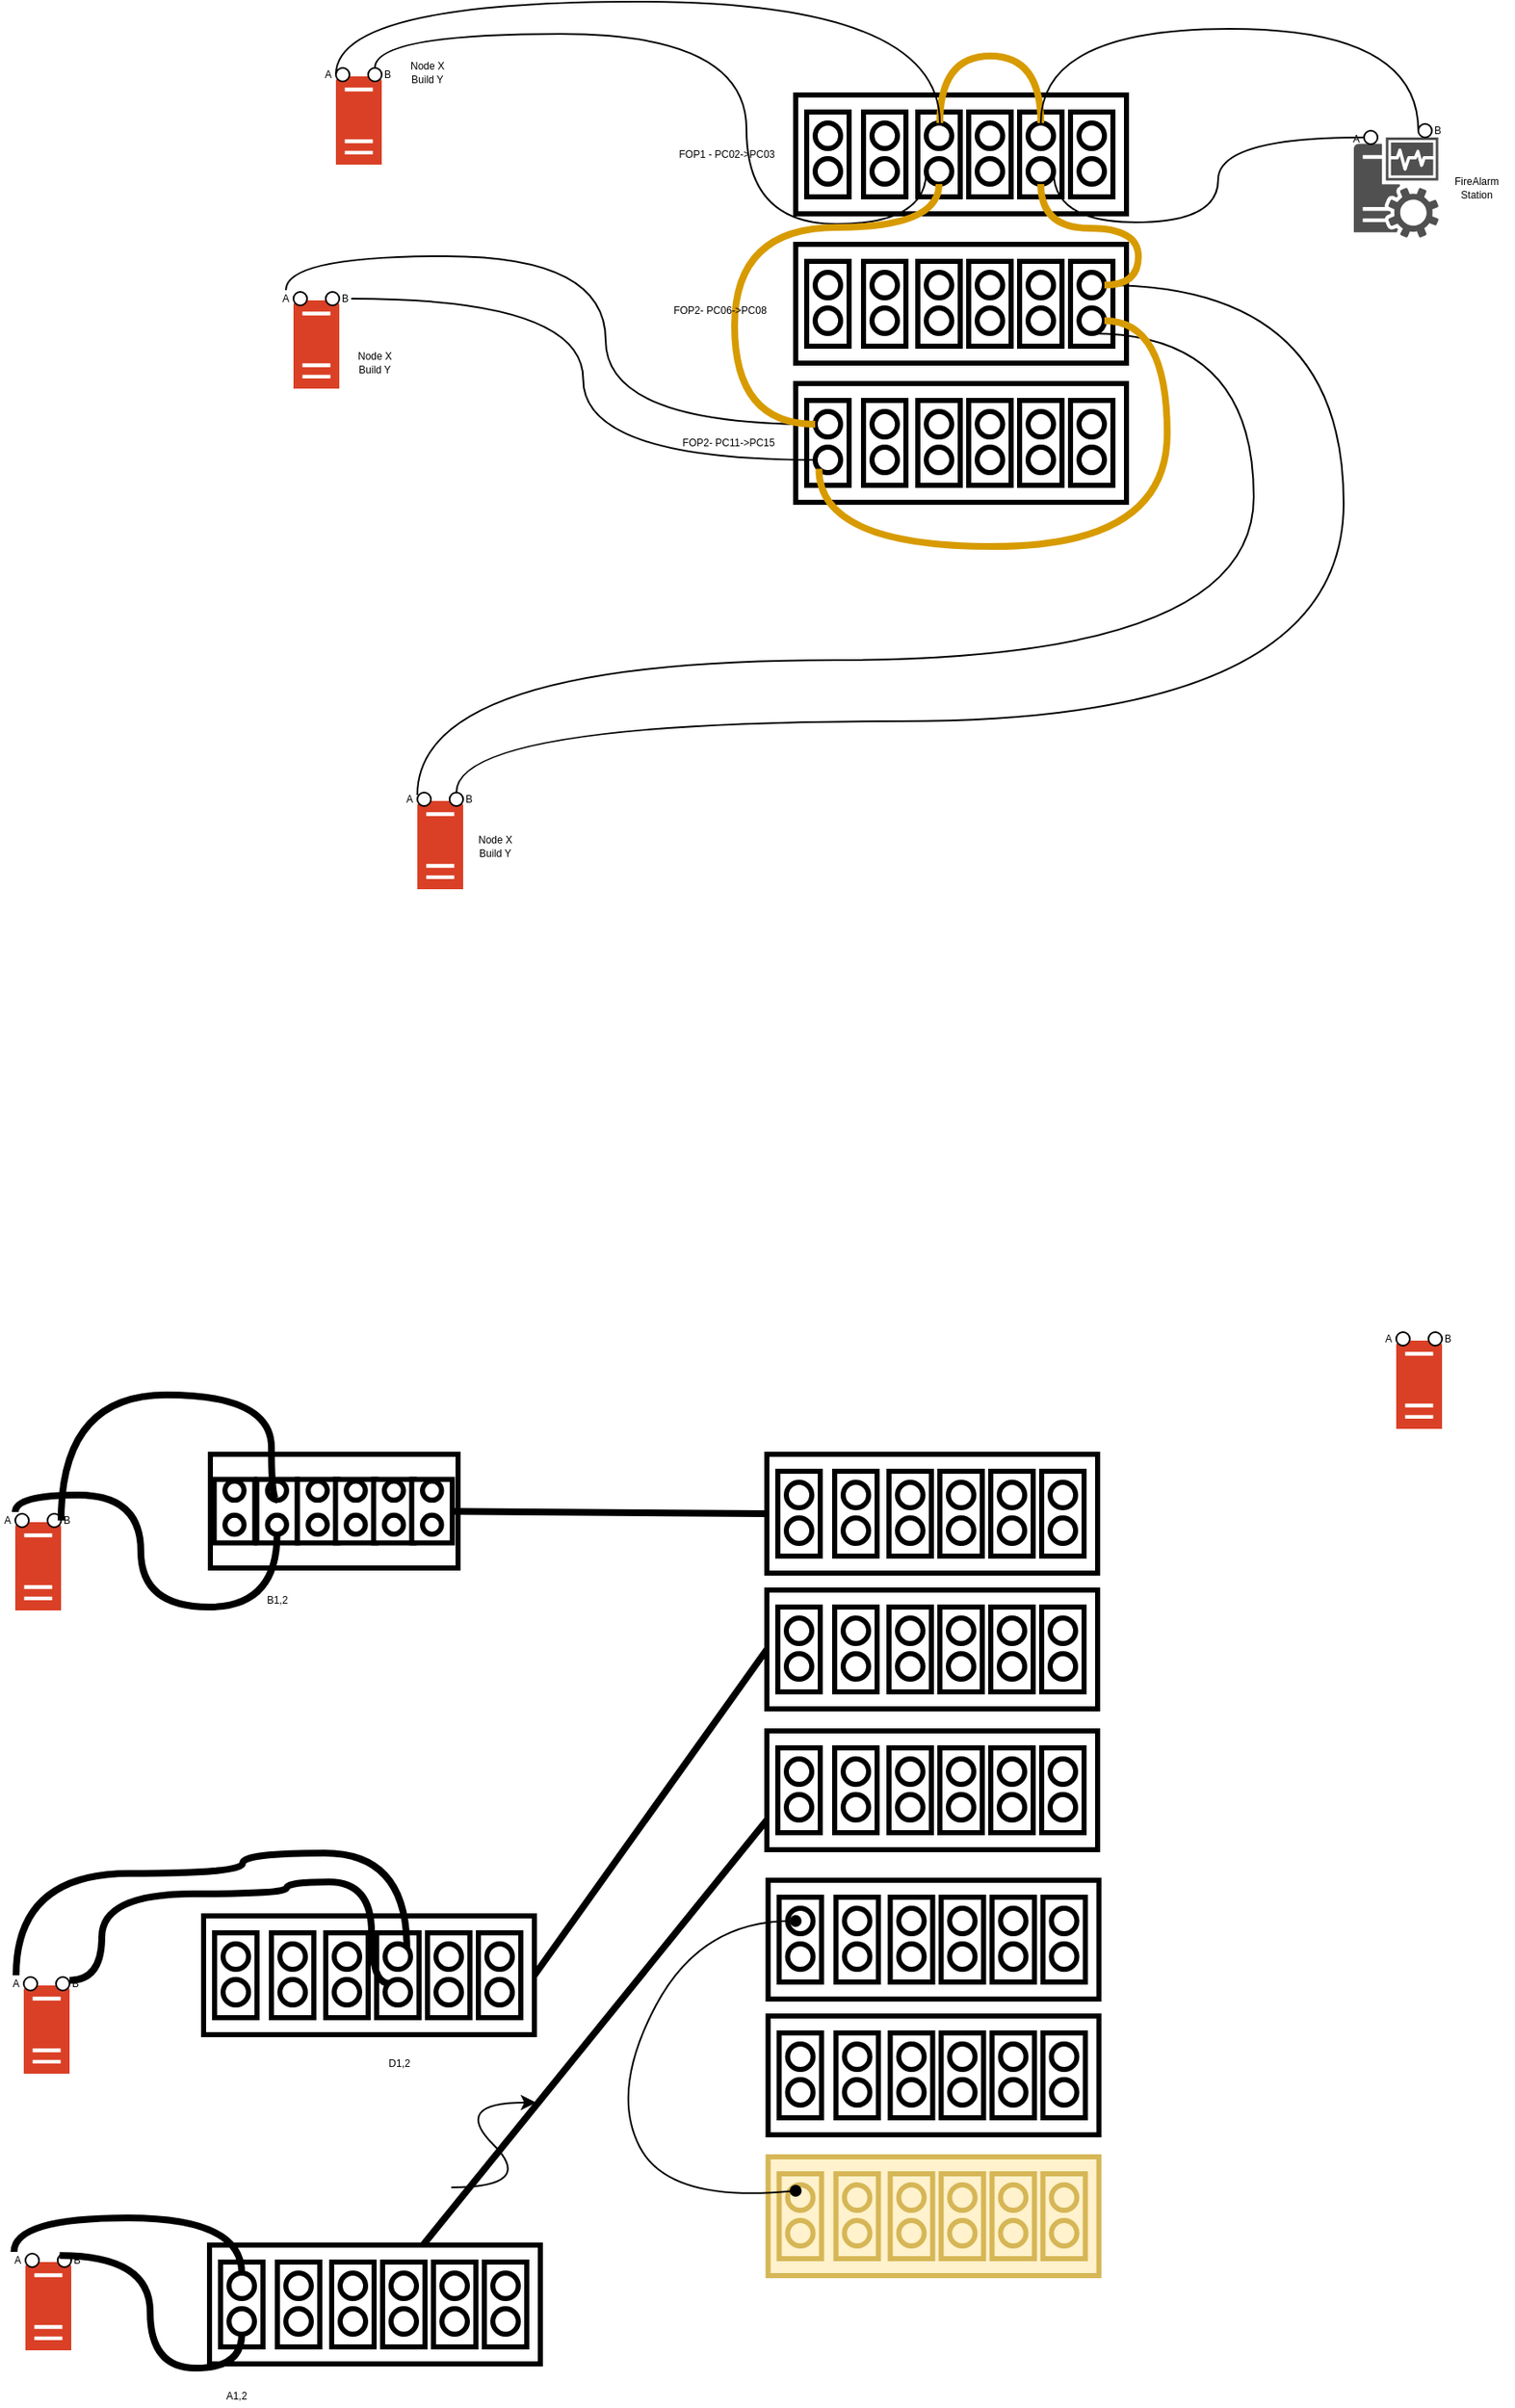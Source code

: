 <mxfile version="14.9.3" type="github">
  <diagram id="QNdmbX97oADwMdpqi19U" name="Page-1">
    <mxGraphModel dx="1102" dy="582" grid="0" gridSize="10" guides="1" tooltips="1" connect="1" arrows="1" fold="1" page="1" pageScale="1" pageWidth="1100" pageHeight="850" math="0" shadow="0">
      <root>
        <mxCell id="0" />
        <mxCell id="1" parent="0" />
        <mxCell id="alAOk1aA2B2bPVMMPNH8-48" value="" style="group" parent="1" vertex="1" connectable="0">
          <mxGeometry x="508" y="170" width="195" height="70" as="geometry" />
        </mxCell>
        <mxCell id="alAOk1aA2B2bPVMMPNH8-3" value="" style="rounded=0;whiteSpace=wrap;html=1;strokeWidth=3;" parent="alAOk1aA2B2bPVMMPNH8-48" vertex="1">
          <mxGeometry width="195" height="70" as="geometry" />
        </mxCell>
        <mxCell id="alAOk1aA2B2bPVMMPNH8-15" value="" style="group" parent="alAOk1aA2B2bPVMMPNH8-48" vertex="1" connectable="0">
          <mxGeometry x="6.5" y="10" width="25" height="50" as="geometry" />
        </mxCell>
        <mxCell id="alAOk1aA2B2bPVMMPNH8-4" value="" style="rounded=0;whiteSpace=wrap;html=1;strokeWidth=3;rotation=-90;" parent="alAOk1aA2B2bPVMMPNH8-15" vertex="1">
          <mxGeometry x="-12.5" y="12.5" width="50" height="25" as="geometry" />
        </mxCell>
        <mxCell id="alAOk1aA2B2bPVMMPNH8-10" value="" style="ellipse;whiteSpace=wrap;html=1;aspect=fixed;strokeWidth=3;" parent="alAOk1aA2B2bPVMMPNH8-15" vertex="1">
          <mxGeometry x="5" y="6.5" width="15" height="15" as="geometry" />
        </mxCell>
        <mxCell id="alAOk1aA2B2bPVMMPNH8-11" value="" style="ellipse;whiteSpace=wrap;html=1;aspect=fixed;strokeWidth=3;" parent="alAOk1aA2B2bPVMMPNH8-15" vertex="1">
          <mxGeometry x="5" y="27.5" width="15" height="15" as="geometry" />
        </mxCell>
        <mxCell id="alAOk1aA2B2bPVMMPNH8-20" value="" style="group" parent="alAOk1aA2B2bPVMMPNH8-48" vertex="1" connectable="0">
          <mxGeometry x="40" y="10" width="25" height="50" as="geometry" />
        </mxCell>
        <mxCell id="alAOk1aA2B2bPVMMPNH8-21" value="" style="rounded=0;whiteSpace=wrap;html=1;strokeWidth=3;rotation=-90;" parent="alAOk1aA2B2bPVMMPNH8-20" vertex="1">
          <mxGeometry x="-12.5" y="12.5" width="50" height="25" as="geometry" />
        </mxCell>
        <mxCell id="alAOk1aA2B2bPVMMPNH8-22" value="" style="ellipse;whiteSpace=wrap;html=1;aspect=fixed;strokeWidth=3;" parent="alAOk1aA2B2bPVMMPNH8-20" vertex="1">
          <mxGeometry x="5" y="6.5" width="15" height="15" as="geometry" />
        </mxCell>
        <mxCell id="alAOk1aA2B2bPVMMPNH8-23" value="" style="ellipse;whiteSpace=wrap;html=1;aspect=fixed;strokeWidth=3;" parent="alAOk1aA2B2bPVMMPNH8-20" vertex="1">
          <mxGeometry x="5" y="27.5" width="15" height="15" as="geometry" />
        </mxCell>
        <mxCell id="alAOk1aA2B2bPVMMPNH8-24" value="" style="group" parent="alAOk1aA2B2bPVMMPNH8-48" vertex="1" connectable="0">
          <mxGeometry x="72" y="10" width="25" height="50" as="geometry" />
        </mxCell>
        <mxCell id="alAOk1aA2B2bPVMMPNH8-25" value="" style="rounded=0;whiteSpace=wrap;html=1;strokeWidth=3;rotation=-90;" parent="alAOk1aA2B2bPVMMPNH8-24" vertex="1">
          <mxGeometry x="-12.5" y="12.5" width="50" height="25" as="geometry" />
        </mxCell>
        <mxCell id="alAOk1aA2B2bPVMMPNH8-26" value="" style="ellipse;whiteSpace=wrap;html=1;aspect=fixed;strokeWidth=3;" parent="alAOk1aA2B2bPVMMPNH8-24" vertex="1">
          <mxGeometry x="5" y="6.5" width="15" height="15" as="geometry" />
        </mxCell>
        <mxCell id="alAOk1aA2B2bPVMMPNH8-27" value="" style="ellipse;whiteSpace=wrap;html=1;aspect=fixed;strokeWidth=3;" parent="alAOk1aA2B2bPVMMPNH8-24" vertex="1">
          <mxGeometry x="5" y="27.5" width="15" height="15" as="geometry" />
        </mxCell>
        <mxCell id="alAOk1aA2B2bPVMMPNH8-28" value="" style="group" parent="alAOk1aA2B2bPVMMPNH8-48" vertex="1" connectable="0">
          <mxGeometry x="102" y="10" width="25" height="50" as="geometry" />
        </mxCell>
        <mxCell id="alAOk1aA2B2bPVMMPNH8-29" value="" style="rounded=0;whiteSpace=wrap;html=1;strokeWidth=3;rotation=-90;" parent="alAOk1aA2B2bPVMMPNH8-28" vertex="1">
          <mxGeometry x="-12.5" y="12.5" width="50" height="25" as="geometry" />
        </mxCell>
        <mxCell id="alAOk1aA2B2bPVMMPNH8-30" value="" style="ellipse;whiteSpace=wrap;html=1;aspect=fixed;strokeWidth=3;" parent="alAOk1aA2B2bPVMMPNH8-28" vertex="1">
          <mxGeometry x="5" y="6.5" width="15" height="15" as="geometry" />
        </mxCell>
        <mxCell id="alAOk1aA2B2bPVMMPNH8-31" value="" style="ellipse;whiteSpace=wrap;html=1;aspect=fixed;strokeWidth=3;" parent="alAOk1aA2B2bPVMMPNH8-28" vertex="1">
          <mxGeometry x="5" y="27.5" width="15" height="15" as="geometry" />
        </mxCell>
        <mxCell id="alAOk1aA2B2bPVMMPNH8-38" value="" style="group" parent="alAOk1aA2B2bPVMMPNH8-48" vertex="1" connectable="0">
          <mxGeometry x="132" y="10" width="25" height="50" as="geometry" />
        </mxCell>
        <mxCell id="alAOk1aA2B2bPVMMPNH8-39" value="" style="rounded=0;whiteSpace=wrap;html=1;strokeWidth=3;rotation=-90;" parent="alAOk1aA2B2bPVMMPNH8-38" vertex="1">
          <mxGeometry x="-12.5" y="12.5" width="50" height="25" as="geometry" />
        </mxCell>
        <mxCell id="alAOk1aA2B2bPVMMPNH8-40" value="" style="ellipse;whiteSpace=wrap;html=1;aspect=fixed;strokeWidth=3;" parent="alAOk1aA2B2bPVMMPNH8-38" vertex="1">
          <mxGeometry x="5" y="6.5" width="15" height="15" as="geometry" />
        </mxCell>
        <mxCell id="alAOk1aA2B2bPVMMPNH8-41" value="" style="ellipse;whiteSpace=wrap;html=1;aspect=fixed;strokeWidth=3;" parent="alAOk1aA2B2bPVMMPNH8-38" vertex="1">
          <mxGeometry x="5" y="27.5" width="15" height="15" as="geometry" />
        </mxCell>
        <mxCell id="alAOk1aA2B2bPVMMPNH8-42" value="" style="group" parent="alAOk1aA2B2bPVMMPNH8-48" vertex="1" connectable="0">
          <mxGeometry x="162" y="10" width="25" height="50" as="geometry" />
        </mxCell>
        <mxCell id="alAOk1aA2B2bPVMMPNH8-43" value="" style="rounded=0;whiteSpace=wrap;html=1;strokeWidth=3;rotation=-90;" parent="alAOk1aA2B2bPVMMPNH8-42" vertex="1">
          <mxGeometry x="-12.5" y="12.5" width="50" height="25" as="geometry" />
        </mxCell>
        <mxCell id="alAOk1aA2B2bPVMMPNH8-44" value="" style="ellipse;whiteSpace=wrap;html=1;aspect=fixed;strokeWidth=3;" parent="alAOk1aA2B2bPVMMPNH8-42" vertex="1">
          <mxGeometry x="5" y="6.5" width="15" height="15" as="geometry" />
        </mxCell>
        <mxCell id="alAOk1aA2B2bPVMMPNH8-45" value="" style="ellipse;whiteSpace=wrap;html=1;aspect=fixed;strokeWidth=3;" parent="alAOk1aA2B2bPVMMPNH8-42" vertex="1">
          <mxGeometry x="5" y="27.5" width="15" height="15" as="geometry" />
        </mxCell>
        <mxCell id="alAOk1aA2B2bPVMMPNH8-172" style="edgeStyle=orthogonalEdgeStyle;curved=1;rounded=0;orthogonalLoop=1;jettySize=auto;html=1;endArrow=none;endFill=0;strokeWidth=4;fontSize=6;fillColor=#ffe6cc;strokeColor=#d79b00;" parent="alAOk1aA2B2bPVMMPNH8-48" source="alAOk1aA2B2bPVMMPNH8-40" target="alAOk1aA2B2bPVMMPNH8-26" edge="1">
          <mxGeometry relative="1" as="geometry">
            <mxPoint x="99.228" y="-49.832" as="targetPoint" />
            <Array as="points">
              <mxPoint x="145" y="-23" />
              <mxPoint x="85" y="-23" />
            </Array>
          </mxGeometry>
        </mxCell>
        <mxCell id="alAOk1aA2B2bPVMMPNH8-49" value="" style="group" parent="1" vertex="1" connectable="0">
          <mxGeometry x="508" y="258" width="195" height="70" as="geometry" />
        </mxCell>
        <mxCell id="alAOk1aA2B2bPVMMPNH8-50" value="" style="rounded=0;whiteSpace=wrap;html=1;strokeWidth=3;" parent="alAOk1aA2B2bPVMMPNH8-49" vertex="1">
          <mxGeometry width="195" height="70" as="geometry" />
        </mxCell>
        <mxCell id="alAOk1aA2B2bPVMMPNH8-51" value="" style="group" parent="alAOk1aA2B2bPVMMPNH8-49" vertex="1" connectable="0">
          <mxGeometry x="6.5" y="10" width="25" height="50" as="geometry" />
        </mxCell>
        <mxCell id="alAOk1aA2B2bPVMMPNH8-52" value="" style="rounded=0;whiteSpace=wrap;html=1;strokeWidth=3;rotation=-90;" parent="alAOk1aA2B2bPVMMPNH8-51" vertex="1">
          <mxGeometry x="-12.5" y="12.5" width="50" height="25" as="geometry" />
        </mxCell>
        <mxCell id="alAOk1aA2B2bPVMMPNH8-53" value="" style="ellipse;whiteSpace=wrap;html=1;aspect=fixed;strokeWidth=3;" parent="alAOk1aA2B2bPVMMPNH8-51" vertex="1">
          <mxGeometry x="5" y="6.5" width="15" height="15" as="geometry" />
        </mxCell>
        <mxCell id="alAOk1aA2B2bPVMMPNH8-54" value="" style="ellipse;whiteSpace=wrap;html=1;aspect=fixed;strokeWidth=3;" parent="alAOk1aA2B2bPVMMPNH8-51" vertex="1">
          <mxGeometry x="5" y="27.5" width="15" height="15" as="geometry" />
        </mxCell>
        <mxCell id="alAOk1aA2B2bPVMMPNH8-55" value="" style="group" parent="alAOk1aA2B2bPVMMPNH8-49" vertex="1" connectable="0">
          <mxGeometry x="40" y="10" width="25" height="50" as="geometry" />
        </mxCell>
        <mxCell id="alAOk1aA2B2bPVMMPNH8-56" value="" style="rounded=0;whiteSpace=wrap;html=1;strokeWidth=3;rotation=-90;" parent="alAOk1aA2B2bPVMMPNH8-55" vertex="1">
          <mxGeometry x="-12.5" y="12.5" width="50" height="25" as="geometry" />
        </mxCell>
        <mxCell id="alAOk1aA2B2bPVMMPNH8-57" value="" style="ellipse;whiteSpace=wrap;html=1;aspect=fixed;strokeWidth=3;" parent="alAOk1aA2B2bPVMMPNH8-55" vertex="1">
          <mxGeometry x="5" y="6.5" width="15" height="15" as="geometry" />
        </mxCell>
        <mxCell id="alAOk1aA2B2bPVMMPNH8-58" value="" style="ellipse;whiteSpace=wrap;html=1;aspect=fixed;strokeWidth=3;" parent="alAOk1aA2B2bPVMMPNH8-55" vertex="1">
          <mxGeometry x="5" y="27.5" width="15" height="15" as="geometry" />
        </mxCell>
        <mxCell id="alAOk1aA2B2bPVMMPNH8-59" value="" style="group" parent="alAOk1aA2B2bPVMMPNH8-49" vertex="1" connectable="0">
          <mxGeometry x="72" y="10" width="25" height="50" as="geometry" />
        </mxCell>
        <mxCell id="alAOk1aA2B2bPVMMPNH8-60" value="" style="rounded=0;whiteSpace=wrap;html=1;strokeWidth=3;rotation=-90;" parent="alAOk1aA2B2bPVMMPNH8-59" vertex="1">
          <mxGeometry x="-12.5" y="12.5" width="50" height="25" as="geometry" />
        </mxCell>
        <mxCell id="alAOk1aA2B2bPVMMPNH8-61" value="" style="ellipse;whiteSpace=wrap;html=1;aspect=fixed;strokeWidth=3;" parent="alAOk1aA2B2bPVMMPNH8-59" vertex="1">
          <mxGeometry x="5" y="6.5" width="15" height="15" as="geometry" />
        </mxCell>
        <mxCell id="alAOk1aA2B2bPVMMPNH8-62" value="" style="ellipse;whiteSpace=wrap;html=1;aspect=fixed;strokeWidth=3;" parent="alAOk1aA2B2bPVMMPNH8-59" vertex="1">
          <mxGeometry x="5" y="27.5" width="15" height="15" as="geometry" />
        </mxCell>
        <mxCell id="alAOk1aA2B2bPVMMPNH8-63" value="" style="group" parent="alAOk1aA2B2bPVMMPNH8-49" vertex="1" connectable="0">
          <mxGeometry x="102" y="10" width="25" height="50" as="geometry" />
        </mxCell>
        <mxCell id="alAOk1aA2B2bPVMMPNH8-64" value="" style="rounded=0;whiteSpace=wrap;html=1;strokeWidth=3;rotation=-90;" parent="alAOk1aA2B2bPVMMPNH8-63" vertex="1">
          <mxGeometry x="-12.5" y="12.5" width="50" height="25" as="geometry" />
        </mxCell>
        <mxCell id="alAOk1aA2B2bPVMMPNH8-65" value="" style="ellipse;whiteSpace=wrap;html=1;aspect=fixed;strokeWidth=3;" parent="alAOk1aA2B2bPVMMPNH8-63" vertex="1">
          <mxGeometry x="5" y="6.5" width="15" height="15" as="geometry" />
        </mxCell>
        <mxCell id="alAOk1aA2B2bPVMMPNH8-66" value="" style="ellipse;whiteSpace=wrap;html=1;aspect=fixed;strokeWidth=3;" parent="alAOk1aA2B2bPVMMPNH8-63" vertex="1">
          <mxGeometry x="5" y="27.5" width="15" height="15" as="geometry" />
        </mxCell>
        <mxCell id="alAOk1aA2B2bPVMMPNH8-67" value="" style="group" parent="alAOk1aA2B2bPVMMPNH8-49" vertex="1" connectable="0">
          <mxGeometry x="132" y="10" width="25" height="50" as="geometry" />
        </mxCell>
        <mxCell id="alAOk1aA2B2bPVMMPNH8-68" value="" style="rounded=0;whiteSpace=wrap;html=1;strokeWidth=3;rotation=-90;" parent="alAOk1aA2B2bPVMMPNH8-67" vertex="1">
          <mxGeometry x="-12.5" y="12.5" width="50" height="25" as="geometry" />
        </mxCell>
        <mxCell id="alAOk1aA2B2bPVMMPNH8-69" value="" style="ellipse;whiteSpace=wrap;html=1;aspect=fixed;strokeWidth=3;" parent="alAOk1aA2B2bPVMMPNH8-67" vertex="1">
          <mxGeometry x="5" y="6.5" width="15" height="15" as="geometry" />
        </mxCell>
        <mxCell id="alAOk1aA2B2bPVMMPNH8-70" value="" style="ellipse;whiteSpace=wrap;html=1;aspect=fixed;strokeWidth=3;" parent="alAOk1aA2B2bPVMMPNH8-67" vertex="1">
          <mxGeometry x="5" y="27.5" width="15" height="15" as="geometry" />
        </mxCell>
        <mxCell id="alAOk1aA2B2bPVMMPNH8-71" value="" style="group" parent="alAOk1aA2B2bPVMMPNH8-49" vertex="1" connectable="0">
          <mxGeometry x="162" y="10" width="25" height="50" as="geometry" />
        </mxCell>
        <mxCell id="alAOk1aA2B2bPVMMPNH8-72" value="" style="rounded=0;whiteSpace=wrap;html=1;strokeWidth=3;rotation=-90;" parent="alAOk1aA2B2bPVMMPNH8-71" vertex="1">
          <mxGeometry x="-12.5" y="12.5" width="50" height="25" as="geometry" />
        </mxCell>
        <mxCell id="alAOk1aA2B2bPVMMPNH8-73" value="" style="ellipse;whiteSpace=wrap;html=1;aspect=fixed;strokeWidth=3;" parent="alAOk1aA2B2bPVMMPNH8-71" vertex="1">
          <mxGeometry x="5" y="6.5" width="15" height="15" as="geometry" />
        </mxCell>
        <mxCell id="alAOk1aA2B2bPVMMPNH8-74" value="" style="ellipse;whiteSpace=wrap;html=1;aspect=fixed;strokeWidth=3;" parent="alAOk1aA2B2bPVMMPNH8-71" vertex="1">
          <mxGeometry x="5" y="27.5" width="15" height="15" as="geometry" />
        </mxCell>
        <mxCell id="alAOk1aA2B2bPVMMPNH8-75" value="" style="group" parent="1" vertex="1" connectable="0">
          <mxGeometry x="508" y="340" width="195" height="70" as="geometry" />
        </mxCell>
        <mxCell id="alAOk1aA2B2bPVMMPNH8-76" value="" style="rounded=0;whiteSpace=wrap;html=1;strokeWidth=3;" parent="alAOk1aA2B2bPVMMPNH8-75" vertex="1">
          <mxGeometry width="195" height="70" as="geometry" />
        </mxCell>
        <mxCell id="alAOk1aA2B2bPVMMPNH8-77" value="" style="group" parent="alAOk1aA2B2bPVMMPNH8-75" vertex="1" connectable="0">
          <mxGeometry x="6.5" y="10" width="25" height="50" as="geometry" />
        </mxCell>
        <mxCell id="alAOk1aA2B2bPVMMPNH8-78" value="" style="rounded=0;whiteSpace=wrap;html=1;strokeWidth=3;rotation=-90;" parent="alAOk1aA2B2bPVMMPNH8-77" vertex="1">
          <mxGeometry x="-12.5" y="12.5" width="50" height="25" as="geometry" />
        </mxCell>
        <mxCell id="alAOk1aA2B2bPVMMPNH8-79" value="" style="ellipse;whiteSpace=wrap;html=1;aspect=fixed;strokeWidth=3;" parent="alAOk1aA2B2bPVMMPNH8-77" vertex="1">
          <mxGeometry x="5" y="6.5" width="15" height="15" as="geometry" />
        </mxCell>
        <mxCell id="alAOk1aA2B2bPVMMPNH8-80" value="" style="ellipse;whiteSpace=wrap;html=1;aspect=fixed;strokeWidth=3;" parent="alAOk1aA2B2bPVMMPNH8-77" vertex="1">
          <mxGeometry x="5" y="27.5" width="15" height="15" as="geometry" />
        </mxCell>
        <mxCell id="alAOk1aA2B2bPVMMPNH8-81" value="" style="group" parent="alAOk1aA2B2bPVMMPNH8-75" vertex="1" connectable="0">
          <mxGeometry x="40" y="10" width="25" height="50" as="geometry" />
        </mxCell>
        <mxCell id="alAOk1aA2B2bPVMMPNH8-82" value="" style="rounded=0;whiteSpace=wrap;html=1;strokeWidth=3;rotation=-90;" parent="alAOk1aA2B2bPVMMPNH8-81" vertex="1">
          <mxGeometry x="-12.5" y="12.5" width="50" height="25" as="geometry" />
        </mxCell>
        <mxCell id="alAOk1aA2B2bPVMMPNH8-83" value="" style="ellipse;whiteSpace=wrap;html=1;aspect=fixed;strokeWidth=3;" parent="alAOk1aA2B2bPVMMPNH8-81" vertex="1">
          <mxGeometry x="5" y="6.5" width="15" height="15" as="geometry" />
        </mxCell>
        <mxCell id="alAOk1aA2B2bPVMMPNH8-84" value="" style="ellipse;whiteSpace=wrap;html=1;aspect=fixed;strokeWidth=3;" parent="alAOk1aA2B2bPVMMPNH8-81" vertex="1">
          <mxGeometry x="5" y="27.5" width="15" height="15" as="geometry" />
        </mxCell>
        <mxCell id="alAOk1aA2B2bPVMMPNH8-85" value="" style="group" parent="alAOk1aA2B2bPVMMPNH8-75" vertex="1" connectable="0">
          <mxGeometry x="72" y="10" width="25" height="50" as="geometry" />
        </mxCell>
        <mxCell id="alAOk1aA2B2bPVMMPNH8-86" value="" style="rounded=0;whiteSpace=wrap;html=1;strokeWidth=3;rotation=-90;" parent="alAOk1aA2B2bPVMMPNH8-85" vertex="1">
          <mxGeometry x="-12.5" y="12.5" width="50" height="25" as="geometry" />
        </mxCell>
        <mxCell id="alAOk1aA2B2bPVMMPNH8-87" value="" style="ellipse;whiteSpace=wrap;html=1;aspect=fixed;strokeWidth=3;" parent="alAOk1aA2B2bPVMMPNH8-85" vertex="1">
          <mxGeometry x="5" y="6.5" width="15" height="15" as="geometry" />
        </mxCell>
        <mxCell id="alAOk1aA2B2bPVMMPNH8-88" value="" style="ellipse;whiteSpace=wrap;html=1;aspect=fixed;strokeWidth=3;" parent="alAOk1aA2B2bPVMMPNH8-85" vertex="1">
          <mxGeometry x="5" y="27.5" width="15" height="15" as="geometry" />
        </mxCell>
        <mxCell id="alAOk1aA2B2bPVMMPNH8-89" value="" style="group" parent="alAOk1aA2B2bPVMMPNH8-75" vertex="1" connectable="0">
          <mxGeometry x="102" y="10" width="25" height="50" as="geometry" />
        </mxCell>
        <mxCell id="alAOk1aA2B2bPVMMPNH8-90" value="" style="rounded=0;whiteSpace=wrap;html=1;strokeWidth=3;rotation=-90;" parent="alAOk1aA2B2bPVMMPNH8-89" vertex="1">
          <mxGeometry x="-12.5" y="12.5" width="50" height="25" as="geometry" />
        </mxCell>
        <mxCell id="alAOk1aA2B2bPVMMPNH8-91" value="" style="ellipse;whiteSpace=wrap;html=1;aspect=fixed;strokeWidth=3;" parent="alAOk1aA2B2bPVMMPNH8-89" vertex="1">
          <mxGeometry x="5" y="6.5" width="15" height="15" as="geometry" />
        </mxCell>
        <mxCell id="alAOk1aA2B2bPVMMPNH8-92" value="" style="ellipse;whiteSpace=wrap;html=1;aspect=fixed;strokeWidth=3;" parent="alAOk1aA2B2bPVMMPNH8-89" vertex="1">
          <mxGeometry x="5" y="27.5" width="15" height="15" as="geometry" />
        </mxCell>
        <mxCell id="alAOk1aA2B2bPVMMPNH8-93" value="" style="group" parent="alAOk1aA2B2bPVMMPNH8-75" vertex="1" connectable="0">
          <mxGeometry x="132" y="10" width="25" height="50" as="geometry" />
        </mxCell>
        <mxCell id="alAOk1aA2B2bPVMMPNH8-94" value="" style="rounded=0;whiteSpace=wrap;html=1;strokeWidth=3;rotation=-90;" parent="alAOk1aA2B2bPVMMPNH8-93" vertex="1">
          <mxGeometry x="-12.5" y="12.5" width="50" height="25" as="geometry" />
        </mxCell>
        <mxCell id="alAOk1aA2B2bPVMMPNH8-95" value="" style="ellipse;whiteSpace=wrap;html=1;aspect=fixed;strokeWidth=3;" parent="alAOk1aA2B2bPVMMPNH8-93" vertex="1">
          <mxGeometry x="5" y="6.5" width="15" height="15" as="geometry" />
        </mxCell>
        <mxCell id="alAOk1aA2B2bPVMMPNH8-96" value="" style="ellipse;whiteSpace=wrap;html=1;aspect=fixed;strokeWidth=3;" parent="alAOk1aA2B2bPVMMPNH8-93" vertex="1">
          <mxGeometry x="5" y="27.5" width="15" height="15" as="geometry" />
        </mxCell>
        <mxCell id="alAOk1aA2B2bPVMMPNH8-97" value="" style="group" parent="alAOk1aA2B2bPVMMPNH8-75" vertex="1" connectable="0">
          <mxGeometry x="162" y="10" width="25" height="50" as="geometry" />
        </mxCell>
        <mxCell id="alAOk1aA2B2bPVMMPNH8-98" value="" style="rounded=0;whiteSpace=wrap;html=1;strokeWidth=3;rotation=-90;" parent="alAOk1aA2B2bPVMMPNH8-97" vertex="1">
          <mxGeometry x="-12.5" y="12.5" width="50" height="25" as="geometry" />
        </mxCell>
        <mxCell id="alAOk1aA2B2bPVMMPNH8-99" value="" style="ellipse;whiteSpace=wrap;html=1;aspect=fixed;strokeWidth=3;" parent="alAOk1aA2B2bPVMMPNH8-97" vertex="1">
          <mxGeometry x="5" y="6.5" width="15" height="15" as="geometry" />
        </mxCell>
        <mxCell id="alAOk1aA2B2bPVMMPNH8-100" value="" style="ellipse;whiteSpace=wrap;html=1;aspect=fixed;strokeWidth=3;" parent="alAOk1aA2B2bPVMMPNH8-97" vertex="1">
          <mxGeometry x="5" y="27.5" width="15" height="15" as="geometry" />
        </mxCell>
        <mxCell id="alAOk1aA2B2bPVMMPNH8-107" value="" style="group" parent="1" vertex="1" connectable="0">
          <mxGeometry x="203" y="285" width="43" height="58" as="geometry" />
        </mxCell>
        <mxCell id="alAOk1aA2B2bPVMMPNH8-101" value="" style="pointerEvents=1;shadow=0;dashed=0;html=1;strokeColor=none;labelPosition=center;verticalLabelPosition=bottom;verticalAlign=top;outlineConnect=0;align=center;shape=mxgraph.office.servers.server_generic;fillColor=#DA4026;" parent="alAOk1aA2B2bPVMMPNH8-107" vertex="1">
          <mxGeometry x="9" y="6" width="27" height="52" as="geometry" />
        </mxCell>
        <mxCell id="alAOk1aA2B2bPVMMPNH8-102" value="" style="ellipse;whiteSpace=wrap;html=1;aspect=fixed;strokeWidth=1;" parent="alAOk1aA2B2bPVMMPNH8-107" vertex="1">
          <mxGeometry x="9" y="1" width="8" height="8" as="geometry" />
        </mxCell>
        <mxCell id="alAOk1aA2B2bPVMMPNH8-104" value="" style="ellipse;whiteSpace=wrap;html=1;aspect=fixed;strokeWidth=1;" parent="alAOk1aA2B2bPVMMPNH8-107" vertex="1">
          <mxGeometry x="28" y="1" width="8" height="8" as="geometry" />
        </mxCell>
        <mxCell id="alAOk1aA2B2bPVMMPNH8-105" value="A" style="text;html=1;strokeColor=none;fillColor=none;align=center;verticalAlign=middle;whiteSpace=wrap;rounded=0;fontSize=6;" parent="alAOk1aA2B2bPVMMPNH8-107" vertex="1">
          <mxGeometry width="9" height="10" as="geometry" />
        </mxCell>
        <mxCell id="alAOk1aA2B2bPVMMPNH8-106" value="B" style="text;html=1;strokeColor=none;fillColor=none;align=center;verticalAlign=middle;whiteSpace=wrap;rounded=0;fontSize=6;" parent="alAOk1aA2B2bPVMMPNH8-107" vertex="1">
          <mxGeometry x="36" y="1" width="7" height="8" as="geometry" />
        </mxCell>
        <mxCell id="alAOk1aA2B2bPVMMPNH8-108" value="" style="group" parent="1" vertex="1" connectable="0">
          <mxGeometry x="228" y="153" width="43" height="58" as="geometry" />
        </mxCell>
        <mxCell id="alAOk1aA2B2bPVMMPNH8-109" value="" style="pointerEvents=1;shadow=0;dashed=0;html=1;strokeColor=none;labelPosition=center;verticalLabelPosition=bottom;verticalAlign=top;outlineConnect=0;align=center;shape=mxgraph.office.servers.server_generic;fillColor=#DA4026;" parent="alAOk1aA2B2bPVMMPNH8-108" vertex="1">
          <mxGeometry x="9" y="6" width="27" height="52" as="geometry" />
        </mxCell>
        <mxCell id="alAOk1aA2B2bPVMMPNH8-110" value="" style="ellipse;whiteSpace=wrap;html=1;aspect=fixed;strokeWidth=1;" parent="alAOk1aA2B2bPVMMPNH8-108" vertex="1">
          <mxGeometry x="9" y="1" width="8" height="8" as="geometry" />
        </mxCell>
        <mxCell id="alAOk1aA2B2bPVMMPNH8-111" value="" style="ellipse;whiteSpace=wrap;html=1;aspect=fixed;strokeWidth=1;" parent="alAOk1aA2B2bPVMMPNH8-108" vertex="1">
          <mxGeometry x="28" y="1" width="8" height="8" as="geometry" />
        </mxCell>
        <mxCell id="alAOk1aA2B2bPVMMPNH8-112" value="A" style="text;html=1;strokeColor=none;fillColor=none;align=center;verticalAlign=middle;whiteSpace=wrap;rounded=0;fontSize=6;" parent="alAOk1aA2B2bPVMMPNH8-108" vertex="1">
          <mxGeometry width="9" height="10" as="geometry" />
        </mxCell>
        <mxCell id="alAOk1aA2B2bPVMMPNH8-113" value="B" style="text;html=1;strokeColor=none;fillColor=none;align=center;verticalAlign=middle;whiteSpace=wrap;rounded=0;fontSize=6;" parent="alAOk1aA2B2bPVMMPNH8-108" vertex="1">
          <mxGeometry x="36" y="1" width="7" height="8" as="geometry" />
        </mxCell>
        <mxCell id="alAOk1aA2B2bPVMMPNH8-114" value="" style="group" parent="1" vertex="1" connectable="0">
          <mxGeometry x="276" y="580" width="43" height="58" as="geometry" />
        </mxCell>
        <mxCell id="alAOk1aA2B2bPVMMPNH8-115" value="" style="pointerEvents=1;shadow=0;dashed=0;html=1;strokeColor=none;labelPosition=center;verticalLabelPosition=bottom;verticalAlign=top;outlineConnect=0;align=center;shape=mxgraph.office.servers.server_generic;fillColor=#DA4026;" parent="alAOk1aA2B2bPVMMPNH8-114" vertex="1">
          <mxGeometry x="9" y="6" width="27" height="52" as="geometry" />
        </mxCell>
        <mxCell id="alAOk1aA2B2bPVMMPNH8-116" value="" style="ellipse;whiteSpace=wrap;html=1;aspect=fixed;strokeWidth=1;" parent="alAOk1aA2B2bPVMMPNH8-114" vertex="1">
          <mxGeometry x="9" y="1" width="8" height="8" as="geometry" />
        </mxCell>
        <mxCell id="alAOk1aA2B2bPVMMPNH8-117" value="" style="ellipse;whiteSpace=wrap;html=1;aspect=fixed;strokeWidth=1;" parent="alAOk1aA2B2bPVMMPNH8-114" vertex="1">
          <mxGeometry x="28" y="1" width="8" height="8" as="geometry" />
        </mxCell>
        <mxCell id="alAOk1aA2B2bPVMMPNH8-118" value="A" style="text;html=1;strokeColor=none;fillColor=none;align=center;verticalAlign=middle;whiteSpace=wrap;rounded=0;fontSize=6;" parent="alAOk1aA2B2bPVMMPNH8-114" vertex="1">
          <mxGeometry width="9" height="10" as="geometry" />
        </mxCell>
        <mxCell id="alAOk1aA2B2bPVMMPNH8-119" value="B" style="text;html=1;strokeColor=none;fillColor=none;align=center;verticalAlign=middle;whiteSpace=wrap;rounded=0;fontSize=6;" parent="alAOk1aA2B2bPVMMPNH8-114" vertex="1">
          <mxGeometry x="36" y="1" width="7" height="8" as="geometry" />
        </mxCell>
        <mxCell id="alAOk1aA2B2bPVMMPNH8-120" value="" style="group" parent="1" vertex="1" connectable="0">
          <mxGeometry x="853" y="898" width="43" height="58" as="geometry" />
        </mxCell>
        <mxCell id="alAOk1aA2B2bPVMMPNH8-121" value="" style="pointerEvents=1;shadow=0;dashed=0;html=1;strokeColor=none;labelPosition=center;verticalLabelPosition=bottom;verticalAlign=top;outlineConnect=0;align=center;shape=mxgraph.office.servers.server_generic;fillColor=#DA4026;" parent="alAOk1aA2B2bPVMMPNH8-120" vertex="1">
          <mxGeometry x="9" y="6" width="27" height="52" as="geometry" />
        </mxCell>
        <mxCell id="alAOk1aA2B2bPVMMPNH8-122" value="" style="ellipse;whiteSpace=wrap;html=1;aspect=fixed;strokeWidth=1;" parent="alAOk1aA2B2bPVMMPNH8-120" vertex="1">
          <mxGeometry x="9" y="1" width="8" height="8" as="geometry" />
        </mxCell>
        <mxCell id="alAOk1aA2B2bPVMMPNH8-123" value="" style="ellipse;whiteSpace=wrap;html=1;aspect=fixed;strokeWidth=1;" parent="alAOk1aA2B2bPVMMPNH8-120" vertex="1">
          <mxGeometry x="28" y="1" width="8" height="8" as="geometry" />
        </mxCell>
        <mxCell id="alAOk1aA2B2bPVMMPNH8-124" value="A" style="text;html=1;strokeColor=none;fillColor=none;align=center;verticalAlign=middle;whiteSpace=wrap;rounded=0;fontSize=6;" parent="alAOk1aA2B2bPVMMPNH8-120" vertex="1">
          <mxGeometry width="9" height="10" as="geometry" />
        </mxCell>
        <mxCell id="alAOk1aA2B2bPVMMPNH8-125" value="B" style="text;html=1;strokeColor=none;fillColor=none;align=center;verticalAlign=middle;whiteSpace=wrap;rounded=0;fontSize=6;" parent="alAOk1aA2B2bPVMMPNH8-120" vertex="1">
          <mxGeometry x="36" y="1" width="7" height="8" as="geometry" />
        </mxCell>
        <mxCell id="alAOk1aA2B2bPVMMPNH8-126" value="" style="group" parent="1" vertex="1" connectable="0">
          <mxGeometry x="39" y="1005" width="43" height="58" as="geometry" />
        </mxCell>
        <mxCell id="alAOk1aA2B2bPVMMPNH8-127" value="" style="pointerEvents=1;shadow=0;dashed=0;html=1;strokeColor=none;labelPosition=center;verticalLabelPosition=bottom;verticalAlign=top;outlineConnect=0;align=center;shape=mxgraph.office.servers.server_generic;fillColor=#DA4026;" parent="alAOk1aA2B2bPVMMPNH8-126" vertex="1">
          <mxGeometry x="9" y="6" width="27" height="52" as="geometry" />
        </mxCell>
        <mxCell id="alAOk1aA2B2bPVMMPNH8-128" value="" style="ellipse;whiteSpace=wrap;html=1;aspect=fixed;strokeWidth=1;" parent="alAOk1aA2B2bPVMMPNH8-126" vertex="1">
          <mxGeometry x="9" y="1" width="8" height="8" as="geometry" />
        </mxCell>
        <mxCell id="alAOk1aA2B2bPVMMPNH8-129" value="" style="ellipse;whiteSpace=wrap;html=1;aspect=fixed;strokeWidth=1;" parent="alAOk1aA2B2bPVMMPNH8-126" vertex="1">
          <mxGeometry x="28" y="1" width="8" height="8" as="geometry" />
        </mxCell>
        <mxCell id="alAOk1aA2B2bPVMMPNH8-130" value="A" style="text;html=1;strokeColor=none;fillColor=none;align=center;verticalAlign=middle;whiteSpace=wrap;rounded=0;fontSize=6;" parent="alAOk1aA2B2bPVMMPNH8-126" vertex="1">
          <mxGeometry width="9" height="10" as="geometry" />
        </mxCell>
        <mxCell id="alAOk1aA2B2bPVMMPNH8-131" value="B" style="text;html=1;strokeColor=none;fillColor=none;align=center;verticalAlign=middle;whiteSpace=wrap;rounded=0;fontSize=6;" parent="alAOk1aA2B2bPVMMPNH8-126" vertex="1">
          <mxGeometry x="36" y="1" width="7" height="8" as="geometry" />
        </mxCell>
        <mxCell id="alAOk1aA2B2bPVMMPNH8-132" value="" style="group" parent="1" vertex="1" connectable="0">
          <mxGeometry x="44" y="1278" width="43" height="58" as="geometry" />
        </mxCell>
        <mxCell id="alAOk1aA2B2bPVMMPNH8-133" value="" style="pointerEvents=1;shadow=0;dashed=0;html=1;strokeColor=none;labelPosition=center;verticalLabelPosition=bottom;verticalAlign=top;outlineConnect=0;align=center;shape=mxgraph.office.servers.server_generic;fillColor=#DA4026;" parent="alAOk1aA2B2bPVMMPNH8-132" vertex="1">
          <mxGeometry x="9" y="6" width="27" height="52" as="geometry" />
        </mxCell>
        <mxCell id="alAOk1aA2B2bPVMMPNH8-134" value="" style="ellipse;whiteSpace=wrap;html=1;aspect=fixed;strokeWidth=1;" parent="alAOk1aA2B2bPVMMPNH8-132" vertex="1">
          <mxGeometry x="9" y="1" width="8" height="8" as="geometry" />
        </mxCell>
        <mxCell id="alAOk1aA2B2bPVMMPNH8-135" value="" style="ellipse;whiteSpace=wrap;html=1;aspect=fixed;strokeWidth=1;" parent="alAOk1aA2B2bPVMMPNH8-132" vertex="1">
          <mxGeometry x="28" y="1" width="8" height="8" as="geometry" />
        </mxCell>
        <mxCell id="alAOk1aA2B2bPVMMPNH8-136" value="A" style="text;html=1;strokeColor=none;fillColor=none;align=center;verticalAlign=middle;whiteSpace=wrap;rounded=0;fontSize=6;" parent="alAOk1aA2B2bPVMMPNH8-132" vertex="1">
          <mxGeometry width="9" height="10" as="geometry" />
        </mxCell>
        <mxCell id="alAOk1aA2B2bPVMMPNH8-137" value="B" style="text;html=1;strokeColor=none;fillColor=none;align=center;verticalAlign=middle;whiteSpace=wrap;rounded=0;fontSize=6;" parent="alAOk1aA2B2bPVMMPNH8-132" vertex="1">
          <mxGeometry x="36" y="1" width="7" height="8" as="geometry" />
        </mxCell>
        <mxCell id="alAOk1aA2B2bPVMMPNH8-139" value="&lt;div&gt;Node X&lt;/div&gt;&lt;div&gt;Build Y&lt;br&gt;&lt;/div&gt;" style="text;html=1;strokeColor=none;fillColor=none;align=center;verticalAlign=middle;whiteSpace=wrap;rounded=0;fontSize=6;" parent="1" vertex="1">
          <mxGeometry x="240" y="318" width="40" height="20" as="geometry" />
        </mxCell>
        <mxCell id="alAOk1aA2B2bPVMMPNH8-141" value="&lt;div&gt;Node X&lt;/div&gt;&lt;div&gt;Build Y&lt;br&gt;&lt;/div&gt;" style="text;html=1;strokeColor=none;fillColor=none;align=center;verticalAlign=middle;whiteSpace=wrap;rounded=0;fontSize=6;" parent="1" vertex="1">
          <mxGeometry x="271" y="147" width="40" height="20" as="geometry" />
        </mxCell>
        <mxCell id="alAOk1aA2B2bPVMMPNH8-142" value="&lt;div&gt;Node X&lt;/div&gt;&lt;div&gt;Build Y&lt;br&gt;&lt;/div&gt;" style="text;html=1;strokeColor=none;fillColor=none;align=center;verticalAlign=middle;whiteSpace=wrap;rounded=0;fontSize=6;" parent="1" vertex="1">
          <mxGeometry x="311" y="603" width="40" height="20" as="geometry" />
        </mxCell>
        <mxCell id="alAOk1aA2B2bPVMMPNH8-147" style="edgeStyle=orthogonalEdgeStyle;rounded=0;orthogonalLoop=1;jettySize=auto;html=1;entryX=0;entryY=0.5;entryDx=0;entryDy=0;fontSize=6;curved=1;endArrow=none;endFill=0;" parent="1" source="alAOk1aA2B2bPVMMPNH8-106" target="alAOk1aA2B2bPVMMPNH8-80" edge="1">
          <mxGeometry relative="1" as="geometry" />
        </mxCell>
        <mxCell id="alAOk1aA2B2bPVMMPNH8-148" style="edgeStyle=orthogonalEdgeStyle;curved=1;rounded=0;orthogonalLoop=1;jettySize=auto;html=1;exitX=0.5;exitY=0;exitDx=0;exitDy=0;endArrow=none;endFill=0;fontSize=6;" parent="1" source="alAOk1aA2B2bPVMMPNH8-105" target="alAOk1aA2B2bPVMMPNH8-79" edge="1">
          <mxGeometry relative="1" as="geometry">
            <Array as="points">
              <mxPoint x="207" y="265" />
              <mxPoint x="396" y="265" />
              <mxPoint x="396" y="364" />
            </Array>
          </mxGeometry>
        </mxCell>
        <mxCell id="alAOk1aA2B2bPVMMPNH8-149" style="edgeStyle=orthogonalEdgeStyle;curved=1;rounded=0;orthogonalLoop=1;jettySize=auto;html=1;exitX=1;exitY=0.25;exitDx=0;exitDy=0;entryX=0.5;entryY=1;entryDx=0;entryDy=0;endArrow=none;endFill=0;fontSize=6;" parent="1" source="alAOk1aA2B2bPVMMPNH8-118" target="alAOk1aA2B2bPVMMPNH8-74" edge="1">
          <mxGeometry relative="1" as="geometry">
            <Array as="points">
              <mxPoint x="285" y="503" />
              <mxPoint x="778" y="503" />
              <mxPoint x="778" y="311" />
            </Array>
          </mxGeometry>
        </mxCell>
        <mxCell id="alAOk1aA2B2bPVMMPNH8-150" style="edgeStyle=orthogonalEdgeStyle;curved=1;rounded=0;orthogonalLoop=1;jettySize=auto;html=1;exitX=0.5;exitY=0;exitDx=0;exitDy=0;endArrow=none;endFill=0;fontSize=6;" parent="1" source="alAOk1aA2B2bPVMMPNH8-117" target="alAOk1aA2B2bPVMMPNH8-73" edge="1">
          <mxGeometry relative="1" as="geometry">
            <Array as="points">
              <mxPoint x="308" y="539" />
              <mxPoint x="831" y="539" />
              <mxPoint x="831" y="282" />
            </Array>
          </mxGeometry>
        </mxCell>
        <mxCell id="alAOk1aA2B2bPVMMPNH8-151" style="edgeStyle=orthogonalEdgeStyle;curved=1;rounded=0;orthogonalLoop=1;jettySize=auto;html=1;endArrow=none;endFill=0;fontSize=6;exitX=1;exitY=0.5;exitDx=0;exitDy=0;" parent="1" source="alAOk1aA2B2bPVMMPNH8-112" target="alAOk1aA2B2bPVMMPNH8-26" edge="1">
          <mxGeometry relative="1" as="geometry">
            <mxPoint x="242" y="131" as="sourcePoint" />
            <Array as="points">
              <mxPoint x="237" y="115" />
              <mxPoint x="593" y="115" />
            </Array>
          </mxGeometry>
        </mxCell>
        <mxCell id="alAOk1aA2B2bPVMMPNH8-152" style="edgeStyle=orthogonalEdgeStyle;curved=1;rounded=0;orthogonalLoop=1;jettySize=auto;html=1;exitX=0.5;exitY=0;exitDx=0;exitDy=0;entryX=0;entryY=0.5;entryDx=0;entryDy=0;endArrow=none;endFill=0;fontSize=6;" parent="1" source="alAOk1aA2B2bPVMMPNH8-111" target="alAOk1aA2B2bPVMMPNH8-27" edge="1">
          <mxGeometry relative="1" as="geometry">
            <Array as="points">
              <mxPoint x="260" y="134" />
              <mxPoint x="479" y="134" />
              <mxPoint x="479" y="246" />
              <mxPoint x="585" y="246" />
            </Array>
          </mxGeometry>
        </mxCell>
        <mxCell id="alAOk1aA2B2bPVMMPNH8-162" value="" style="group" parent="1" vertex="1" connectable="0">
          <mxGeometry x="834" y="187" width="97" height="67" as="geometry" />
        </mxCell>
        <mxCell id="alAOk1aA2B2bPVMMPNH8-153" value="" style="pointerEvents=1;shadow=0;dashed=0;html=1;strokeColor=none;fillColor=#505050;labelPosition=center;verticalLabelPosition=bottom;verticalAlign=top;outlineConnect=0;align=center;shape=mxgraph.office.servers.monitoring_sql_reporting_services;fontSize=6;" parent="alAOk1aA2B2bPVMMPNH8-162" vertex="1">
          <mxGeometry x="3" y="8" width="50" height="59" as="geometry" />
        </mxCell>
        <mxCell id="alAOk1aA2B2bPVMMPNH8-154" value="A" style="text;html=1;strokeColor=none;fillColor=none;align=center;verticalAlign=middle;whiteSpace=wrap;rounded=0;fontSize=6;" parent="alAOk1aA2B2bPVMMPNH8-162" vertex="1">
          <mxGeometry y="4" width="9" height="10" as="geometry" />
        </mxCell>
        <mxCell id="alAOk1aA2B2bPVMMPNH8-155" value="" style="ellipse;whiteSpace=wrap;html=1;aspect=fixed;strokeWidth=1;" parent="alAOk1aA2B2bPVMMPNH8-162" vertex="1">
          <mxGeometry x="41" width="8" height="8" as="geometry" />
        </mxCell>
        <mxCell id="alAOk1aA2B2bPVMMPNH8-159" value="B" style="text;html=1;strokeColor=none;fillColor=none;align=center;verticalAlign=middle;whiteSpace=wrap;rounded=0;fontSize=6;" parent="alAOk1aA2B2bPVMMPNH8-162" vertex="1">
          <mxGeometry x="49" width="7" height="8" as="geometry" />
        </mxCell>
        <mxCell id="alAOk1aA2B2bPVMMPNH8-160" value="" style="ellipse;whiteSpace=wrap;html=1;aspect=fixed;strokeWidth=1;" parent="alAOk1aA2B2bPVMMPNH8-162" vertex="1">
          <mxGeometry x="9" y="4" width="8" height="8" as="geometry" />
        </mxCell>
        <mxCell id="alAOk1aA2B2bPVMMPNH8-161" value="&lt;div&gt;FireAlarm&lt;/div&gt;&lt;div&gt;Station&lt;br&gt;&lt;/div&gt;" style="text;html=1;resizable=0;autosize=1;align=center;verticalAlign=middle;points=[];fillColor=none;strokeColor=none;rounded=0;fontSize=6;" parent="alAOk1aA2B2bPVMMPNH8-162" vertex="1">
          <mxGeometry x="53" y="26" width="44" height="23" as="geometry" />
        </mxCell>
        <mxCell id="alAOk1aA2B2bPVMMPNH8-163" style="edgeStyle=orthogonalEdgeStyle;curved=1;rounded=0;orthogonalLoop=1;jettySize=auto;html=1;endArrow=none;endFill=0;fontSize=6;" parent="1" source="alAOk1aA2B2bPVMMPNH8-160" target="alAOk1aA2B2bPVMMPNH8-41" edge="1">
          <mxGeometry relative="1" as="geometry">
            <mxPoint x="725.282" y="195.0" as="targetPoint" />
            <Array as="points">
              <mxPoint x="757" y="195" />
              <mxPoint x="757" y="245" />
              <mxPoint x="660" y="245" />
            </Array>
          </mxGeometry>
        </mxCell>
        <mxCell id="alAOk1aA2B2bPVMMPNH8-164" style="edgeStyle=orthogonalEdgeStyle;curved=1;rounded=0;orthogonalLoop=1;jettySize=auto;html=1;entryX=0.5;entryY=0;entryDx=0;entryDy=0;endArrow=none;endFill=0;fontSize=6;" parent="1" source="alAOk1aA2B2bPVMMPNH8-155" target="alAOk1aA2B2bPVMMPNH8-40" edge="1">
          <mxGeometry relative="1" as="geometry">
            <Array as="points">
              <mxPoint x="875" y="131" />
              <mxPoint x="652" y="131" />
            </Array>
          </mxGeometry>
        </mxCell>
        <mxCell id="alAOk1aA2B2bPVMMPNH8-171" style="edgeStyle=orthogonalEdgeStyle;curved=1;rounded=0;orthogonalLoop=1;jettySize=auto;html=1;exitX=0.5;exitY=1;exitDx=0;exitDy=0;endArrow=none;endFill=0;strokeWidth=4;fontSize=6;fillColor=#ffe6cc;strokeColor=#d79b00;" parent="1" source="alAOk1aA2B2bPVMMPNH8-27" target="alAOk1aA2B2bPVMMPNH8-79" edge="1">
          <mxGeometry relative="1" as="geometry">
            <Array as="points">
              <mxPoint x="593" y="248" />
              <mxPoint x="472" y="248" />
              <mxPoint x="472" y="364" />
            </Array>
          </mxGeometry>
        </mxCell>
        <mxCell id="alAOk1aA2B2bPVMMPNH8-173" style="edgeStyle=orthogonalEdgeStyle;curved=1;rounded=0;orthogonalLoop=1;jettySize=auto;html=1;exitX=0;exitY=1;exitDx=0;exitDy=0;endArrow=none;endFill=0;strokeWidth=4;fontSize=6;fillColor=#ffe6cc;strokeColor=#d79b00;" parent="1" source="alAOk1aA2B2bPVMMPNH8-80" target="alAOk1aA2B2bPVMMPNH8-74" edge="1">
          <mxGeometry relative="1" as="geometry">
            <Array as="points">
              <mxPoint x="522" y="436" />
              <mxPoint x="727" y="436" />
              <mxPoint x="727" y="303" />
            </Array>
          </mxGeometry>
        </mxCell>
        <mxCell id="alAOk1aA2B2bPVMMPNH8-174" style="edgeStyle=orthogonalEdgeStyle;curved=1;rounded=0;orthogonalLoop=1;jettySize=auto;html=1;exitX=0.5;exitY=1;exitDx=0;exitDy=0;entryX=1;entryY=0.5;entryDx=0;entryDy=0;endArrow=none;endFill=0;strokeWidth=4;fontSize=6;fillColor=#ffe6cc;strokeColor=#d79b00;" parent="1" source="alAOk1aA2B2bPVMMPNH8-41" target="alAOk1aA2B2bPVMMPNH8-73" edge="1">
          <mxGeometry relative="1" as="geometry" />
        </mxCell>
        <mxCell id="alAOk1aA2B2bPVMMPNH8-175" value="FOP1 - PC02-&amp;gt;PC03" style="text;html=1;resizable=0;autosize=1;align=center;verticalAlign=middle;points=[];fillColor=none;strokeColor=none;rounded=0;fontSize=6;" parent="1" vertex="1">
          <mxGeometry x="425" y="198.5" width="83" height="13" as="geometry" />
        </mxCell>
        <mxCell id="alAOk1aA2B2bPVMMPNH8-176" value="FOP2- PC06-&amp;gt;PC08" style="text;html=1;resizable=0;autosize=1;align=center;verticalAlign=middle;points=[];fillColor=none;strokeColor=none;rounded=0;fontSize=6;" parent="1" vertex="1">
          <mxGeometry x="422" y="290" width="81" height="13" as="geometry" />
        </mxCell>
        <mxCell id="alAOk1aA2B2bPVMMPNH8-177" value="FOP2- PC11-&amp;gt;PC15" style="text;html=1;resizable=0;autosize=1;align=center;verticalAlign=middle;points=[];fillColor=none;strokeColor=none;rounded=0;fontSize=6;" parent="1" vertex="1">
          <mxGeometry x="428" y="368.5" width="80" height="13" as="geometry" />
        </mxCell>
        <mxCell id="alAOk1aA2B2bPVMMPNH8-178" value="" style="group" parent="1" vertex="1" connectable="0">
          <mxGeometry x="491" y="971" width="195" height="70" as="geometry" />
        </mxCell>
        <mxCell id="alAOk1aA2B2bPVMMPNH8-179" value="" style="rounded=0;whiteSpace=wrap;html=1;strokeWidth=3;" parent="alAOk1aA2B2bPVMMPNH8-178" vertex="1">
          <mxGeometry width="195" height="70" as="geometry" />
        </mxCell>
        <mxCell id="alAOk1aA2B2bPVMMPNH8-180" value="" style="group" parent="alAOk1aA2B2bPVMMPNH8-178" vertex="1" connectable="0">
          <mxGeometry x="6.5" y="10" width="25" height="50" as="geometry" />
        </mxCell>
        <mxCell id="alAOk1aA2B2bPVMMPNH8-181" value="" style="rounded=0;whiteSpace=wrap;html=1;strokeWidth=3;rotation=-90;" parent="alAOk1aA2B2bPVMMPNH8-180" vertex="1">
          <mxGeometry x="-12.5" y="12.5" width="50" height="25" as="geometry" />
        </mxCell>
        <mxCell id="alAOk1aA2B2bPVMMPNH8-182" value="" style="ellipse;whiteSpace=wrap;html=1;aspect=fixed;strokeWidth=3;" parent="alAOk1aA2B2bPVMMPNH8-180" vertex="1">
          <mxGeometry x="5" y="6.5" width="15" height="15" as="geometry" />
        </mxCell>
        <mxCell id="alAOk1aA2B2bPVMMPNH8-183" value="" style="ellipse;whiteSpace=wrap;html=1;aspect=fixed;strokeWidth=3;" parent="alAOk1aA2B2bPVMMPNH8-180" vertex="1">
          <mxGeometry x="5" y="27.5" width="15" height="15" as="geometry" />
        </mxCell>
        <mxCell id="alAOk1aA2B2bPVMMPNH8-184" value="" style="group" parent="alAOk1aA2B2bPVMMPNH8-178" vertex="1" connectable="0">
          <mxGeometry x="40" y="10" width="25" height="50" as="geometry" />
        </mxCell>
        <mxCell id="alAOk1aA2B2bPVMMPNH8-185" value="" style="rounded=0;whiteSpace=wrap;html=1;strokeWidth=3;rotation=-90;" parent="alAOk1aA2B2bPVMMPNH8-184" vertex="1">
          <mxGeometry x="-12.5" y="12.5" width="50" height="25" as="geometry" />
        </mxCell>
        <mxCell id="alAOk1aA2B2bPVMMPNH8-186" value="" style="ellipse;whiteSpace=wrap;html=1;aspect=fixed;strokeWidth=3;" parent="alAOk1aA2B2bPVMMPNH8-184" vertex="1">
          <mxGeometry x="5" y="6.5" width="15" height="15" as="geometry" />
        </mxCell>
        <mxCell id="alAOk1aA2B2bPVMMPNH8-187" value="" style="ellipse;whiteSpace=wrap;html=1;aspect=fixed;strokeWidth=3;" parent="alAOk1aA2B2bPVMMPNH8-184" vertex="1">
          <mxGeometry x="5" y="27.5" width="15" height="15" as="geometry" />
        </mxCell>
        <mxCell id="alAOk1aA2B2bPVMMPNH8-188" value="" style="group" parent="alAOk1aA2B2bPVMMPNH8-178" vertex="1" connectable="0">
          <mxGeometry x="72" y="10" width="25" height="50" as="geometry" />
        </mxCell>
        <mxCell id="alAOk1aA2B2bPVMMPNH8-189" value="" style="rounded=0;whiteSpace=wrap;html=1;strokeWidth=3;rotation=-90;" parent="alAOk1aA2B2bPVMMPNH8-188" vertex="1">
          <mxGeometry x="-12.5" y="12.5" width="50" height="25" as="geometry" />
        </mxCell>
        <mxCell id="alAOk1aA2B2bPVMMPNH8-190" value="" style="ellipse;whiteSpace=wrap;html=1;aspect=fixed;strokeWidth=3;" parent="alAOk1aA2B2bPVMMPNH8-188" vertex="1">
          <mxGeometry x="5" y="6.5" width="15" height="15" as="geometry" />
        </mxCell>
        <mxCell id="alAOk1aA2B2bPVMMPNH8-191" value="" style="ellipse;whiteSpace=wrap;html=1;aspect=fixed;strokeWidth=3;" parent="alAOk1aA2B2bPVMMPNH8-188" vertex="1">
          <mxGeometry x="5" y="27.5" width="15" height="15" as="geometry" />
        </mxCell>
        <mxCell id="alAOk1aA2B2bPVMMPNH8-192" value="" style="group" parent="alAOk1aA2B2bPVMMPNH8-178" vertex="1" connectable="0">
          <mxGeometry x="102" y="10" width="25" height="50" as="geometry" />
        </mxCell>
        <mxCell id="alAOk1aA2B2bPVMMPNH8-193" value="" style="rounded=0;whiteSpace=wrap;html=1;strokeWidth=3;rotation=-90;" parent="alAOk1aA2B2bPVMMPNH8-192" vertex="1">
          <mxGeometry x="-12.5" y="12.5" width="50" height="25" as="geometry" />
        </mxCell>
        <mxCell id="alAOk1aA2B2bPVMMPNH8-194" value="" style="ellipse;whiteSpace=wrap;html=1;aspect=fixed;strokeWidth=3;" parent="alAOk1aA2B2bPVMMPNH8-192" vertex="1">
          <mxGeometry x="5" y="6.5" width="15" height="15" as="geometry" />
        </mxCell>
        <mxCell id="alAOk1aA2B2bPVMMPNH8-195" value="" style="ellipse;whiteSpace=wrap;html=1;aspect=fixed;strokeWidth=3;" parent="alAOk1aA2B2bPVMMPNH8-192" vertex="1">
          <mxGeometry x="5" y="27.5" width="15" height="15" as="geometry" />
        </mxCell>
        <mxCell id="alAOk1aA2B2bPVMMPNH8-196" value="" style="group" parent="alAOk1aA2B2bPVMMPNH8-178" vertex="1" connectable="0">
          <mxGeometry x="132" y="10" width="25" height="50" as="geometry" />
        </mxCell>
        <mxCell id="alAOk1aA2B2bPVMMPNH8-197" value="" style="rounded=0;whiteSpace=wrap;html=1;strokeWidth=3;rotation=-90;" parent="alAOk1aA2B2bPVMMPNH8-196" vertex="1">
          <mxGeometry x="-12.5" y="12.5" width="50" height="25" as="geometry" />
        </mxCell>
        <mxCell id="alAOk1aA2B2bPVMMPNH8-198" value="" style="ellipse;whiteSpace=wrap;html=1;aspect=fixed;strokeWidth=3;" parent="alAOk1aA2B2bPVMMPNH8-196" vertex="1">
          <mxGeometry x="5" y="6.5" width="15" height="15" as="geometry" />
        </mxCell>
        <mxCell id="alAOk1aA2B2bPVMMPNH8-199" value="" style="ellipse;whiteSpace=wrap;html=1;aspect=fixed;strokeWidth=3;" parent="alAOk1aA2B2bPVMMPNH8-196" vertex="1">
          <mxGeometry x="5" y="27.5" width="15" height="15" as="geometry" />
        </mxCell>
        <mxCell id="alAOk1aA2B2bPVMMPNH8-200" value="" style="group" parent="alAOk1aA2B2bPVMMPNH8-178" vertex="1" connectable="0">
          <mxGeometry x="162" y="10" width="25" height="50" as="geometry" />
        </mxCell>
        <mxCell id="alAOk1aA2B2bPVMMPNH8-201" value="" style="rounded=0;whiteSpace=wrap;html=1;strokeWidth=3;rotation=-90;" parent="alAOk1aA2B2bPVMMPNH8-200" vertex="1">
          <mxGeometry x="-12.5" y="12.5" width="50" height="25" as="geometry" />
        </mxCell>
        <mxCell id="alAOk1aA2B2bPVMMPNH8-202" value="" style="ellipse;whiteSpace=wrap;html=1;aspect=fixed;strokeWidth=3;" parent="alAOk1aA2B2bPVMMPNH8-200" vertex="1">
          <mxGeometry x="5" y="6.5" width="15" height="15" as="geometry" />
        </mxCell>
        <mxCell id="alAOk1aA2B2bPVMMPNH8-203" value="" style="ellipse;whiteSpace=wrap;html=1;aspect=fixed;strokeWidth=3;" parent="alAOk1aA2B2bPVMMPNH8-200" vertex="1">
          <mxGeometry x="5" y="27.5" width="15" height="15" as="geometry" />
        </mxCell>
        <mxCell id="alAOk1aA2B2bPVMMPNH8-206" value="" style="group" parent="1" vertex="1" connectable="0">
          <mxGeometry x="163" y="971" width="146" height="67" as="geometry" />
        </mxCell>
        <mxCell id="alAOk1aA2B2bPVMMPNH8-207" value="" style="rounded=0;whiteSpace=wrap;html=1;strokeWidth=3;" parent="alAOk1aA2B2bPVMMPNH8-206" vertex="1">
          <mxGeometry width="146" height="67" as="geometry" />
        </mxCell>
        <mxCell id="alAOk1aA2B2bPVMMPNH8-208" value="" style="group" parent="alAOk1aA2B2bPVMMPNH8-206" vertex="1" connectable="0">
          <mxGeometry x="4.867" y="9.571" width="18.718" height="47.857" as="geometry" />
        </mxCell>
        <mxCell id="alAOk1aA2B2bPVMMPNH8-209" value="" style="rounded=0;whiteSpace=wrap;html=1;strokeWidth=3;rotation=-90;" parent="alAOk1aA2B2bPVMMPNH8-208" vertex="1">
          <mxGeometry x="-9.359" y="11.964" width="37.436" height="23.929" as="geometry" />
        </mxCell>
        <mxCell id="alAOk1aA2B2bPVMMPNH8-210" value="" style="ellipse;whiteSpace=wrap;html=1;aspect=fixed;strokeWidth=3;" parent="alAOk1aA2B2bPVMMPNH8-208" vertex="1">
          <mxGeometry x="3.744" y="6.221" width="11.231" height="11.231" as="geometry" />
        </mxCell>
        <mxCell id="alAOk1aA2B2bPVMMPNH8-211" value="" style="ellipse;whiteSpace=wrap;html=1;aspect=fixed;strokeWidth=3;" parent="alAOk1aA2B2bPVMMPNH8-208" vertex="1">
          <mxGeometry x="3.744" y="26.321" width="11.231" height="11.231" as="geometry" />
        </mxCell>
        <mxCell id="alAOk1aA2B2bPVMMPNH8-212" value="" style="group" parent="alAOk1aA2B2bPVMMPNH8-206" vertex="1" connectable="0">
          <mxGeometry x="29.949" y="9.571" width="18.718" height="47.857" as="geometry" />
        </mxCell>
        <mxCell id="alAOk1aA2B2bPVMMPNH8-213" value="" style="rounded=0;whiteSpace=wrap;html=1;strokeWidth=3;rotation=-90;" parent="alAOk1aA2B2bPVMMPNH8-212" vertex="1">
          <mxGeometry x="-9.359" y="11.964" width="37.436" height="23.929" as="geometry" />
        </mxCell>
        <mxCell id="alAOk1aA2B2bPVMMPNH8-214" value="" style="ellipse;whiteSpace=wrap;html=1;aspect=fixed;strokeWidth=3;" parent="alAOk1aA2B2bPVMMPNH8-212" vertex="1">
          <mxGeometry x="3.744" y="6.221" width="11.231" height="11.231" as="geometry" />
        </mxCell>
        <mxCell id="alAOk1aA2B2bPVMMPNH8-215" value="" style="ellipse;whiteSpace=wrap;html=1;aspect=fixed;strokeWidth=3;" parent="alAOk1aA2B2bPVMMPNH8-212" vertex="1">
          <mxGeometry x="3.744" y="26.321" width="11.231" height="11.231" as="geometry" />
        </mxCell>
        <mxCell id="alAOk1aA2B2bPVMMPNH8-216" value="" style="group" parent="alAOk1aA2B2bPVMMPNH8-206" vertex="1" connectable="0">
          <mxGeometry x="53.908" y="9.571" width="18.718" height="47.857" as="geometry" />
        </mxCell>
        <mxCell id="alAOk1aA2B2bPVMMPNH8-217" value="" style="rounded=0;whiteSpace=wrap;html=1;strokeWidth=3;rotation=-90;" parent="alAOk1aA2B2bPVMMPNH8-216" vertex="1">
          <mxGeometry x="-9.359" y="11.964" width="37.436" height="23.929" as="geometry" />
        </mxCell>
        <mxCell id="alAOk1aA2B2bPVMMPNH8-218" value="" style="ellipse;whiteSpace=wrap;html=1;aspect=fixed;strokeWidth=3;" parent="alAOk1aA2B2bPVMMPNH8-216" vertex="1">
          <mxGeometry x="3.744" y="6.221" width="11.231" height="11.231" as="geometry" />
        </mxCell>
        <mxCell id="alAOk1aA2B2bPVMMPNH8-219" value="" style="ellipse;whiteSpace=wrap;html=1;aspect=fixed;strokeWidth=3;" parent="alAOk1aA2B2bPVMMPNH8-216" vertex="1">
          <mxGeometry x="3.744" y="26.321" width="11.231" height="11.231" as="geometry" />
        </mxCell>
        <mxCell id="alAOk1aA2B2bPVMMPNH8-220" value="" style="group" parent="alAOk1aA2B2bPVMMPNH8-206" vertex="1" connectable="0">
          <mxGeometry x="76.369" y="9.571" width="18.718" height="47.857" as="geometry" />
        </mxCell>
        <mxCell id="alAOk1aA2B2bPVMMPNH8-221" value="" style="rounded=0;whiteSpace=wrap;html=1;strokeWidth=3;rotation=-90;" parent="alAOk1aA2B2bPVMMPNH8-220" vertex="1">
          <mxGeometry x="-9.359" y="11.964" width="37.436" height="23.929" as="geometry" />
        </mxCell>
        <mxCell id="alAOk1aA2B2bPVMMPNH8-222" value="" style="ellipse;whiteSpace=wrap;html=1;aspect=fixed;strokeWidth=3;" parent="alAOk1aA2B2bPVMMPNH8-220" vertex="1">
          <mxGeometry x="3.744" y="6.221" width="11.231" height="11.231" as="geometry" />
        </mxCell>
        <mxCell id="alAOk1aA2B2bPVMMPNH8-223" value="" style="ellipse;whiteSpace=wrap;html=1;aspect=fixed;strokeWidth=3;" parent="alAOk1aA2B2bPVMMPNH8-220" vertex="1">
          <mxGeometry x="3.744" y="26.321" width="11.231" height="11.231" as="geometry" />
        </mxCell>
        <mxCell id="alAOk1aA2B2bPVMMPNH8-224" value="" style="group" parent="alAOk1aA2B2bPVMMPNH8-206" vertex="1" connectable="0">
          <mxGeometry x="98.831" y="9.571" width="18.718" height="47.857" as="geometry" />
        </mxCell>
        <mxCell id="alAOk1aA2B2bPVMMPNH8-225" value="" style="rounded=0;whiteSpace=wrap;html=1;strokeWidth=3;rotation=-90;" parent="alAOk1aA2B2bPVMMPNH8-224" vertex="1">
          <mxGeometry x="-9.359" y="11.964" width="37.436" height="23.929" as="geometry" />
        </mxCell>
        <mxCell id="alAOk1aA2B2bPVMMPNH8-226" value="" style="ellipse;whiteSpace=wrap;html=1;aspect=fixed;strokeWidth=3;" parent="alAOk1aA2B2bPVMMPNH8-224" vertex="1">
          <mxGeometry x="3.744" y="6.221" width="11.231" height="11.231" as="geometry" />
        </mxCell>
        <mxCell id="alAOk1aA2B2bPVMMPNH8-227" value="" style="ellipse;whiteSpace=wrap;html=1;aspect=fixed;strokeWidth=3;" parent="alAOk1aA2B2bPVMMPNH8-224" vertex="1">
          <mxGeometry x="3.744" y="26.321" width="11.231" height="11.231" as="geometry" />
        </mxCell>
        <mxCell id="alAOk1aA2B2bPVMMPNH8-228" value="" style="group" parent="alAOk1aA2B2bPVMMPNH8-206" vertex="1" connectable="0">
          <mxGeometry x="121.292" y="9.571" width="18.718" height="47.857" as="geometry" />
        </mxCell>
        <mxCell id="alAOk1aA2B2bPVMMPNH8-229" value="" style="rounded=0;whiteSpace=wrap;html=1;strokeWidth=3;rotation=-90;" parent="alAOk1aA2B2bPVMMPNH8-228" vertex="1">
          <mxGeometry x="-9.359" y="11.964" width="37.436" height="23.929" as="geometry" />
        </mxCell>
        <mxCell id="alAOk1aA2B2bPVMMPNH8-230" value="" style="ellipse;whiteSpace=wrap;html=1;aspect=fixed;strokeWidth=3;" parent="alAOk1aA2B2bPVMMPNH8-228" vertex="1">
          <mxGeometry x="3.744" y="6.221" width="11.231" height="11.231" as="geometry" />
        </mxCell>
        <mxCell id="alAOk1aA2B2bPVMMPNH8-231" value="" style="ellipse;whiteSpace=wrap;html=1;aspect=fixed;strokeWidth=3;" parent="alAOk1aA2B2bPVMMPNH8-228" vertex="1">
          <mxGeometry x="3.744" y="26.321" width="11.231" height="11.231" as="geometry" />
        </mxCell>
        <mxCell id="alAOk1aA2B2bPVMMPNH8-233" value="" style="group" parent="1" vertex="1" connectable="0">
          <mxGeometry x="491" y="1051" width="195" height="70" as="geometry" />
        </mxCell>
        <mxCell id="alAOk1aA2B2bPVMMPNH8-234" value="" style="rounded=0;whiteSpace=wrap;html=1;strokeWidth=3;" parent="alAOk1aA2B2bPVMMPNH8-233" vertex="1">
          <mxGeometry width="195" height="70" as="geometry" />
        </mxCell>
        <mxCell id="alAOk1aA2B2bPVMMPNH8-235" value="" style="group" parent="alAOk1aA2B2bPVMMPNH8-233" vertex="1" connectable="0">
          <mxGeometry x="6.5" y="10" width="25" height="50" as="geometry" />
        </mxCell>
        <mxCell id="alAOk1aA2B2bPVMMPNH8-236" value="" style="rounded=0;whiteSpace=wrap;html=1;strokeWidth=3;rotation=-90;" parent="alAOk1aA2B2bPVMMPNH8-235" vertex="1">
          <mxGeometry x="-12.5" y="12.5" width="50" height="25" as="geometry" />
        </mxCell>
        <mxCell id="alAOk1aA2B2bPVMMPNH8-237" value="" style="ellipse;whiteSpace=wrap;html=1;aspect=fixed;strokeWidth=3;" parent="alAOk1aA2B2bPVMMPNH8-235" vertex="1">
          <mxGeometry x="5" y="6.5" width="15" height="15" as="geometry" />
        </mxCell>
        <mxCell id="alAOk1aA2B2bPVMMPNH8-238" value="" style="ellipse;whiteSpace=wrap;html=1;aspect=fixed;strokeWidth=3;" parent="alAOk1aA2B2bPVMMPNH8-235" vertex="1">
          <mxGeometry x="5" y="27.5" width="15" height="15" as="geometry" />
        </mxCell>
        <mxCell id="alAOk1aA2B2bPVMMPNH8-239" value="" style="group" parent="alAOk1aA2B2bPVMMPNH8-233" vertex="1" connectable="0">
          <mxGeometry x="40" y="10" width="25" height="50" as="geometry" />
        </mxCell>
        <mxCell id="alAOk1aA2B2bPVMMPNH8-240" value="" style="rounded=0;whiteSpace=wrap;html=1;strokeWidth=3;rotation=-90;" parent="alAOk1aA2B2bPVMMPNH8-239" vertex="1">
          <mxGeometry x="-12.5" y="12.5" width="50" height="25" as="geometry" />
        </mxCell>
        <mxCell id="alAOk1aA2B2bPVMMPNH8-241" value="" style="ellipse;whiteSpace=wrap;html=1;aspect=fixed;strokeWidth=3;" parent="alAOk1aA2B2bPVMMPNH8-239" vertex="1">
          <mxGeometry x="5" y="6.5" width="15" height="15" as="geometry" />
        </mxCell>
        <mxCell id="alAOk1aA2B2bPVMMPNH8-242" value="" style="ellipse;whiteSpace=wrap;html=1;aspect=fixed;strokeWidth=3;" parent="alAOk1aA2B2bPVMMPNH8-239" vertex="1">
          <mxGeometry x="5" y="27.5" width="15" height="15" as="geometry" />
        </mxCell>
        <mxCell id="alAOk1aA2B2bPVMMPNH8-243" value="" style="group" parent="alAOk1aA2B2bPVMMPNH8-233" vertex="1" connectable="0">
          <mxGeometry x="72" y="10" width="25" height="50" as="geometry" />
        </mxCell>
        <mxCell id="alAOk1aA2B2bPVMMPNH8-244" value="" style="rounded=0;whiteSpace=wrap;html=1;strokeWidth=3;rotation=-90;" parent="alAOk1aA2B2bPVMMPNH8-243" vertex="1">
          <mxGeometry x="-12.5" y="12.5" width="50" height="25" as="geometry" />
        </mxCell>
        <mxCell id="alAOk1aA2B2bPVMMPNH8-245" value="" style="ellipse;whiteSpace=wrap;html=1;aspect=fixed;strokeWidth=3;" parent="alAOk1aA2B2bPVMMPNH8-243" vertex="1">
          <mxGeometry x="5" y="6.5" width="15" height="15" as="geometry" />
        </mxCell>
        <mxCell id="alAOk1aA2B2bPVMMPNH8-246" value="" style="ellipse;whiteSpace=wrap;html=1;aspect=fixed;strokeWidth=3;" parent="alAOk1aA2B2bPVMMPNH8-243" vertex="1">
          <mxGeometry x="5" y="27.5" width="15" height="15" as="geometry" />
        </mxCell>
        <mxCell id="alAOk1aA2B2bPVMMPNH8-247" value="" style="group" parent="alAOk1aA2B2bPVMMPNH8-233" vertex="1" connectable="0">
          <mxGeometry x="102" y="10" width="25" height="50" as="geometry" />
        </mxCell>
        <mxCell id="alAOk1aA2B2bPVMMPNH8-248" value="" style="rounded=0;whiteSpace=wrap;html=1;strokeWidth=3;rotation=-90;" parent="alAOk1aA2B2bPVMMPNH8-247" vertex="1">
          <mxGeometry x="-12.5" y="12.5" width="50" height="25" as="geometry" />
        </mxCell>
        <mxCell id="alAOk1aA2B2bPVMMPNH8-249" value="" style="ellipse;whiteSpace=wrap;html=1;aspect=fixed;strokeWidth=3;" parent="alAOk1aA2B2bPVMMPNH8-247" vertex="1">
          <mxGeometry x="5" y="6.5" width="15" height="15" as="geometry" />
        </mxCell>
        <mxCell id="alAOk1aA2B2bPVMMPNH8-250" value="" style="ellipse;whiteSpace=wrap;html=1;aspect=fixed;strokeWidth=3;" parent="alAOk1aA2B2bPVMMPNH8-247" vertex="1">
          <mxGeometry x="5" y="27.5" width="15" height="15" as="geometry" />
        </mxCell>
        <mxCell id="alAOk1aA2B2bPVMMPNH8-251" value="" style="group" parent="alAOk1aA2B2bPVMMPNH8-233" vertex="1" connectable="0">
          <mxGeometry x="132" y="10" width="25" height="50" as="geometry" />
        </mxCell>
        <mxCell id="alAOk1aA2B2bPVMMPNH8-252" value="" style="rounded=0;whiteSpace=wrap;html=1;strokeWidth=3;rotation=-90;" parent="alAOk1aA2B2bPVMMPNH8-251" vertex="1">
          <mxGeometry x="-12.5" y="12.5" width="50" height="25" as="geometry" />
        </mxCell>
        <mxCell id="alAOk1aA2B2bPVMMPNH8-253" value="" style="ellipse;whiteSpace=wrap;html=1;aspect=fixed;strokeWidth=3;" parent="alAOk1aA2B2bPVMMPNH8-251" vertex="1">
          <mxGeometry x="5" y="6.5" width="15" height="15" as="geometry" />
        </mxCell>
        <mxCell id="alAOk1aA2B2bPVMMPNH8-254" value="" style="ellipse;whiteSpace=wrap;html=1;aspect=fixed;strokeWidth=3;" parent="alAOk1aA2B2bPVMMPNH8-251" vertex="1">
          <mxGeometry x="5" y="27.5" width="15" height="15" as="geometry" />
        </mxCell>
        <mxCell id="alAOk1aA2B2bPVMMPNH8-255" value="" style="group" parent="alAOk1aA2B2bPVMMPNH8-233" vertex="1" connectable="0">
          <mxGeometry x="162" y="10" width="25" height="50" as="geometry" />
        </mxCell>
        <mxCell id="alAOk1aA2B2bPVMMPNH8-256" value="" style="rounded=0;whiteSpace=wrap;html=1;strokeWidth=3;rotation=-90;" parent="alAOk1aA2B2bPVMMPNH8-255" vertex="1">
          <mxGeometry x="-12.5" y="12.5" width="50" height="25" as="geometry" />
        </mxCell>
        <mxCell id="alAOk1aA2B2bPVMMPNH8-257" value="" style="ellipse;whiteSpace=wrap;html=1;aspect=fixed;strokeWidth=3;" parent="alAOk1aA2B2bPVMMPNH8-255" vertex="1">
          <mxGeometry x="5" y="6.5" width="15" height="15" as="geometry" />
        </mxCell>
        <mxCell id="alAOk1aA2B2bPVMMPNH8-258" value="" style="ellipse;whiteSpace=wrap;html=1;aspect=fixed;strokeWidth=3;" parent="alAOk1aA2B2bPVMMPNH8-255" vertex="1">
          <mxGeometry x="5" y="27.5" width="15" height="15" as="geometry" />
        </mxCell>
        <mxCell id="alAOk1aA2B2bPVMMPNH8-260" value="" style="group" parent="1" vertex="1" connectable="0">
          <mxGeometry x="159" y="1243" width="195" height="70" as="geometry" />
        </mxCell>
        <mxCell id="alAOk1aA2B2bPVMMPNH8-261" value="" style="rounded=0;whiteSpace=wrap;html=1;strokeWidth=3;" parent="alAOk1aA2B2bPVMMPNH8-260" vertex="1">
          <mxGeometry width="195" height="70" as="geometry" />
        </mxCell>
        <mxCell id="alAOk1aA2B2bPVMMPNH8-262" value="" style="group" parent="alAOk1aA2B2bPVMMPNH8-260" vertex="1" connectable="0">
          <mxGeometry x="6.5" y="10" width="25" height="50" as="geometry" />
        </mxCell>
        <mxCell id="alAOk1aA2B2bPVMMPNH8-263" value="" style="rounded=0;whiteSpace=wrap;html=1;strokeWidth=3;rotation=-90;" parent="alAOk1aA2B2bPVMMPNH8-262" vertex="1">
          <mxGeometry x="-12.5" y="12.5" width="50" height="25" as="geometry" />
        </mxCell>
        <mxCell id="alAOk1aA2B2bPVMMPNH8-264" value="" style="ellipse;whiteSpace=wrap;html=1;aspect=fixed;strokeWidth=3;" parent="alAOk1aA2B2bPVMMPNH8-262" vertex="1">
          <mxGeometry x="5" y="6.5" width="15" height="15" as="geometry" />
        </mxCell>
        <mxCell id="alAOk1aA2B2bPVMMPNH8-265" value="" style="ellipse;whiteSpace=wrap;html=1;aspect=fixed;strokeWidth=3;" parent="alAOk1aA2B2bPVMMPNH8-262" vertex="1">
          <mxGeometry x="5" y="27.5" width="15" height="15" as="geometry" />
        </mxCell>
        <mxCell id="alAOk1aA2B2bPVMMPNH8-266" value="" style="group" parent="alAOk1aA2B2bPVMMPNH8-260" vertex="1" connectable="0">
          <mxGeometry x="40" y="10" width="25" height="50" as="geometry" />
        </mxCell>
        <mxCell id="alAOk1aA2B2bPVMMPNH8-267" value="" style="rounded=0;whiteSpace=wrap;html=1;strokeWidth=3;rotation=-90;" parent="alAOk1aA2B2bPVMMPNH8-266" vertex="1">
          <mxGeometry x="-12.5" y="12.5" width="50" height="25" as="geometry" />
        </mxCell>
        <mxCell id="alAOk1aA2B2bPVMMPNH8-268" value="" style="ellipse;whiteSpace=wrap;html=1;aspect=fixed;strokeWidth=3;" parent="alAOk1aA2B2bPVMMPNH8-266" vertex="1">
          <mxGeometry x="5" y="6.5" width="15" height="15" as="geometry" />
        </mxCell>
        <mxCell id="alAOk1aA2B2bPVMMPNH8-269" value="" style="ellipse;whiteSpace=wrap;html=1;aspect=fixed;strokeWidth=3;" parent="alAOk1aA2B2bPVMMPNH8-266" vertex="1">
          <mxGeometry x="5" y="27.5" width="15" height="15" as="geometry" />
        </mxCell>
        <mxCell id="alAOk1aA2B2bPVMMPNH8-270" value="" style="group" parent="alAOk1aA2B2bPVMMPNH8-260" vertex="1" connectable="0">
          <mxGeometry x="72" y="10" width="25" height="50" as="geometry" />
        </mxCell>
        <mxCell id="alAOk1aA2B2bPVMMPNH8-271" value="" style="rounded=0;whiteSpace=wrap;html=1;strokeWidth=3;rotation=-90;" parent="alAOk1aA2B2bPVMMPNH8-270" vertex="1">
          <mxGeometry x="-12.5" y="12.5" width="50" height="25" as="geometry" />
        </mxCell>
        <mxCell id="alAOk1aA2B2bPVMMPNH8-272" value="" style="ellipse;whiteSpace=wrap;html=1;aspect=fixed;strokeWidth=3;" parent="alAOk1aA2B2bPVMMPNH8-270" vertex="1">
          <mxGeometry x="5" y="6.5" width="15" height="15" as="geometry" />
        </mxCell>
        <mxCell id="alAOk1aA2B2bPVMMPNH8-273" value="" style="ellipse;whiteSpace=wrap;html=1;aspect=fixed;strokeWidth=3;" parent="alAOk1aA2B2bPVMMPNH8-270" vertex="1">
          <mxGeometry x="5" y="27.5" width="15" height="15" as="geometry" />
        </mxCell>
        <mxCell id="alAOk1aA2B2bPVMMPNH8-274" value="" style="group" parent="alAOk1aA2B2bPVMMPNH8-260" vertex="1" connectable="0">
          <mxGeometry x="102" y="10" width="25" height="50" as="geometry" />
        </mxCell>
        <mxCell id="alAOk1aA2B2bPVMMPNH8-275" value="" style="rounded=0;whiteSpace=wrap;html=1;strokeWidth=3;rotation=-90;" parent="alAOk1aA2B2bPVMMPNH8-274" vertex="1">
          <mxGeometry x="-12.5" y="12.5" width="50" height="25" as="geometry" />
        </mxCell>
        <mxCell id="alAOk1aA2B2bPVMMPNH8-276" value="" style="ellipse;whiteSpace=wrap;html=1;aspect=fixed;strokeWidth=3;" parent="alAOk1aA2B2bPVMMPNH8-274" vertex="1">
          <mxGeometry x="5" y="6.5" width="15" height="15" as="geometry" />
        </mxCell>
        <mxCell id="alAOk1aA2B2bPVMMPNH8-277" value="" style="ellipse;whiteSpace=wrap;html=1;aspect=fixed;strokeWidth=3;" parent="alAOk1aA2B2bPVMMPNH8-274" vertex="1">
          <mxGeometry x="5" y="27.5" width="15" height="15" as="geometry" />
        </mxCell>
        <mxCell id="alAOk1aA2B2bPVMMPNH8-278" value="" style="group" parent="alAOk1aA2B2bPVMMPNH8-260" vertex="1" connectable="0">
          <mxGeometry x="132" y="10" width="25" height="50" as="geometry" />
        </mxCell>
        <mxCell id="alAOk1aA2B2bPVMMPNH8-279" value="" style="rounded=0;whiteSpace=wrap;html=1;strokeWidth=3;rotation=-90;" parent="alAOk1aA2B2bPVMMPNH8-278" vertex="1">
          <mxGeometry x="-12.5" y="12.5" width="50" height="25" as="geometry" />
        </mxCell>
        <mxCell id="alAOk1aA2B2bPVMMPNH8-280" value="" style="ellipse;whiteSpace=wrap;html=1;aspect=fixed;strokeWidth=3;" parent="alAOk1aA2B2bPVMMPNH8-278" vertex="1">
          <mxGeometry x="5" y="6.5" width="15" height="15" as="geometry" />
        </mxCell>
        <mxCell id="alAOk1aA2B2bPVMMPNH8-281" value="" style="ellipse;whiteSpace=wrap;html=1;aspect=fixed;strokeWidth=3;" parent="alAOk1aA2B2bPVMMPNH8-278" vertex="1">
          <mxGeometry x="5" y="27.5" width="15" height="15" as="geometry" />
        </mxCell>
        <mxCell id="alAOk1aA2B2bPVMMPNH8-282" value="" style="group" parent="alAOk1aA2B2bPVMMPNH8-260" vertex="1" connectable="0">
          <mxGeometry x="162" y="10" width="25" height="50" as="geometry" />
        </mxCell>
        <mxCell id="alAOk1aA2B2bPVMMPNH8-283" value="" style="rounded=0;whiteSpace=wrap;html=1;strokeWidth=3;rotation=-90;" parent="alAOk1aA2B2bPVMMPNH8-282" vertex="1">
          <mxGeometry x="-12.5" y="12.5" width="50" height="25" as="geometry" />
        </mxCell>
        <mxCell id="alAOk1aA2B2bPVMMPNH8-284" value="" style="ellipse;whiteSpace=wrap;html=1;aspect=fixed;strokeWidth=3;" parent="alAOk1aA2B2bPVMMPNH8-282" vertex="1">
          <mxGeometry x="5" y="6.5" width="15" height="15" as="geometry" />
        </mxCell>
        <mxCell id="alAOk1aA2B2bPVMMPNH8-285" value="" style="ellipse;whiteSpace=wrap;html=1;aspect=fixed;strokeWidth=3;" parent="alAOk1aA2B2bPVMMPNH8-282" vertex="1">
          <mxGeometry x="5" y="27.5" width="15" height="15" as="geometry" />
        </mxCell>
        <mxCell id="alAOk1aA2B2bPVMMPNH8-286" value="" style="group" parent="1" vertex="1" connectable="0">
          <mxGeometry x="491" y="1134" width="195" height="70" as="geometry" />
        </mxCell>
        <mxCell id="alAOk1aA2B2bPVMMPNH8-287" value="" style="rounded=0;whiteSpace=wrap;html=1;strokeWidth=3;" parent="alAOk1aA2B2bPVMMPNH8-286" vertex="1">
          <mxGeometry width="195" height="70" as="geometry" />
        </mxCell>
        <mxCell id="alAOk1aA2B2bPVMMPNH8-288" value="" style="group" parent="alAOk1aA2B2bPVMMPNH8-286" vertex="1" connectable="0">
          <mxGeometry x="6.5" y="10" width="25" height="50" as="geometry" />
        </mxCell>
        <mxCell id="alAOk1aA2B2bPVMMPNH8-289" value="" style="rounded=0;whiteSpace=wrap;html=1;strokeWidth=3;rotation=-90;" parent="alAOk1aA2B2bPVMMPNH8-288" vertex="1">
          <mxGeometry x="-12.5" y="12.5" width="50" height="25" as="geometry" />
        </mxCell>
        <mxCell id="alAOk1aA2B2bPVMMPNH8-290" value="" style="ellipse;whiteSpace=wrap;html=1;aspect=fixed;strokeWidth=3;" parent="alAOk1aA2B2bPVMMPNH8-288" vertex="1">
          <mxGeometry x="5" y="6.5" width="15" height="15" as="geometry" />
        </mxCell>
        <mxCell id="alAOk1aA2B2bPVMMPNH8-291" value="" style="ellipse;whiteSpace=wrap;html=1;aspect=fixed;strokeWidth=3;" parent="alAOk1aA2B2bPVMMPNH8-288" vertex="1">
          <mxGeometry x="5" y="27.5" width="15" height="15" as="geometry" />
        </mxCell>
        <mxCell id="alAOk1aA2B2bPVMMPNH8-292" value="" style="group" parent="alAOk1aA2B2bPVMMPNH8-286" vertex="1" connectable="0">
          <mxGeometry x="40" y="10" width="25" height="50" as="geometry" />
        </mxCell>
        <mxCell id="alAOk1aA2B2bPVMMPNH8-293" value="" style="rounded=0;whiteSpace=wrap;html=1;strokeWidth=3;rotation=-90;" parent="alAOk1aA2B2bPVMMPNH8-292" vertex="1">
          <mxGeometry x="-12.5" y="12.5" width="50" height="25" as="geometry" />
        </mxCell>
        <mxCell id="alAOk1aA2B2bPVMMPNH8-294" value="" style="ellipse;whiteSpace=wrap;html=1;aspect=fixed;strokeWidth=3;" parent="alAOk1aA2B2bPVMMPNH8-292" vertex="1">
          <mxGeometry x="5" y="6.5" width="15" height="15" as="geometry" />
        </mxCell>
        <mxCell id="alAOk1aA2B2bPVMMPNH8-295" value="" style="ellipse;whiteSpace=wrap;html=1;aspect=fixed;strokeWidth=3;" parent="alAOk1aA2B2bPVMMPNH8-292" vertex="1">
          <mxGeometry x="5" y="27.5" width="15" height="15" as="geometry" />
        </mxCell>
        <mxCell id="alAOk1aA2B2bPVMMPNH8-296" value="" style="group" parent="alAOk1aA2B2bPVMMPNH8-286" vertex="1" connectable="0">
          <mxGeometry x="72" y="10" width="25" height="50" as="geometry" />
        </mxCell>
        <mxCell id="alAOk1aA2B2bPVMMPNH8-297" value="" style="rounded=0;whiteSpace=wrap;html=1;strokeWidth=3;rotation=-90;" parent="alAOk1aA2B2bPVMMPNH8-296" vertex="1">
          <mxGeometry x="-12.5" y="12.5" width="50" height="25" as="geometry" />
        </mxCell>
        <mxCell id="alAOk1aA2B2bPVMMPNH8-298" value="" style="ellipse;whiteSpace=wrap;html=1;aspect=fixed;strokeWidth=3;" parent="alAOk1aA2B2bPVMMPNH8-296" vertex="1">
          <mxGeometry x="5" y="6.5" width="15" height="15" as="geometry" />
        </mxCell>
        <mxCell id="alAOk1aA2B2bPVMMPNH8-299" value="" style="ellipse;whiteSpace=wrap;html=1;aspect=fixed;strokeWidth=3;" parent="alAOk1aA2B2bPVMMPNH8-296" vertex="1">
          <mxGeometry x="5" y="27.5" width="15" height="15" as="geometry" />
        </mxCell>
        <mxCell id="alAOk1aA2B2bPVMMPNH8-300" value="" style="group" parent="alAOk1aA2B2bPVMMPNH8-286" vertex="1" connectable="0">
          <mxGeometry x="102" y="10" width="25" height="50" as="geometry" />
        </mxCell>
        <mxCell id="alAOk1aA2B2bPVMMPNH8-301" value="" style="rounded=0;whiteSpace=wrap;html=1;strokeWidth=3;rotation=-90;" parent="alAOk1aA2B2bPVMMPNH8-300" vertex="1">
          <mxGeometry x="-12.5" y="12.5" width="50" height="25" as="geometry" />
        </mxCell>
        <mxCell id="alAOk1aA2B2bPVMMPNH8-302" value="" style="ellipse;whiteSpace=wrap;html=1;aspect=fixed;strokeWidth=3;" parent="alAOk1aA2B2bPVMMPNH8-300" vertex="1">
          <mxGeometry x="5" y="6.5" width="15" height="15" as="geometry" />
        </mxCell>
        <mxCell id="alAOk1aA2B2bPVMMPNH8-303" value="" style="ellipse;whiteSpace=wrap;html=1;aspect=fixed;strokeWidth=3;" parent="alAOk1aA2B2bPVMMPNH8-300" vertex="1">
          <mxGeometry x="5" y="27.5" width="15" height="15" as="geometry" />
        </mxCell>
        <mxCell id="alAOk1aA2B2bPVMMPNH8-304" value="" style="group" parent="alAOk1aA2B2bPVMMPNH8-286" vertex="1" connectable="0">
          <mxGeometry x="132" y="10" width="25" height="50" as="geometry" />
        </mxCell>
        <mxCell id="alAOk1aA2B2bPVMMPNH8-305" value="" style="rounded=0;whiteSpace=wrap;html=1;strokeWidth=3;rotation=-90;" parent="alAOk1aA2B2bPVMMPNH8-304" vertex="1">
          <mxGeometry x="-12.5" y="12.5" width="50" height="25" as="geometry" />
        </mxCell>
        <mxCell id="alAOk1aA2B2bPVMMPNH8-306" value="" style="ellipse;whiteSpace=wrap;html=1;aspect=fixed;strokeWidth=3;" parent="alAOk1aA2B2bPVMMPNH8-304" vertex="1">
          <mxGeometry x="5" y="6.5" width="15" height="15" as="geometry" />
        </mxCell>
        <mxCell id="alAOk1aA2B2bPVMMPNH8-307" value="" style="ellipse;whiteSpace=wrap;html=1;aspect=fixed;strokeWidth=3;" parent="alAOk1aA2B2bPVMMPNH8-304" vertex="1">
          <mxGeometry x="5" y="27.5" width="15" height="15" as="geometry" />
        </mxCell>
        <mxCell id="alAOk1aA2B2bPVMMPNH8-308" value="" style="group" parent="alAOk1aA2B2bPVMMPNH8-286" vertex="1" connectable="0">
          <mxGeometry x="162" y="10" width="25" height="50" as="geometry" />
        </mxCell>
        <mxCell id="alAOk1aA2B2bPVMMPNH8-309" value="" style="rounded=0;whiteSpace=wrap;html=1;strokeWidth=3;rotation=-90;" parent="alAOk1aA2B2bPVMMPNH8-308" vertex="1">
          <mxGeometry x="-12.5" y="12.5" width="50" height="25" as="geometry" />
        </mxCell>
        <mxCell id="alAOk1aA2B2bPVMMPNH8-310" value="" style="ellipse;whiteSpace=wrap;html=1;aspect=fixed;strokeWidth=3;" parent="alAOk1aA2B2bPVMMPNH8-308" vertex="1">
          <mxGeometry x="5" y="6.5" width="15" height="15" as="geometry" />
        </mxCell>
        <mxCell id="alAOk1aA2B2bPVMMPNH8-311" value="" style="ellipse;whiteSpace=wrap;html=1;aspect=fixed;strokeWidth=3;" parent="alAOk1aA2B2bPVMMPNH8-308" vertex="1">
          <mxGeometry x="5" y="27.5" width="15" height="15" as="geometry" />
        </mxCell>
        <mxCell id="alAOk1aA2B2bPVMMPNH8-312" value="" style="group" parent="1" vertex="1" connectable="0">
          <mxGeometry x="491.75" y="1222" width="195" height="70" as="geometry" />
        </mxCell>
        <mxCell id="alAOk1aA2B2bPVMMPNH8-313" value="" style="rounded=0;whiteSpace=wrap;html=1;strokeWidth=3;" parent="alAOk1aA2B2bPVMMPNH8-312" vertex="1">
          <mxGeometry width="195" height="70" as="geometry" />
        </mxCell>
        <mxCell id="alAOk1aA2B2bPVMMPNH8-314" value="" style="group" parent="alAOk1aA2B2bPVMMPNH8-312" vertex="1" connectable="0">
          <mxGeometry x="6.5" y="10" width="25" height="50" as="geometry" />
        </mxCell>
        <mxCell id="alAOk1aA2B2bPVMMPNH8-315" value="" style="rounded=0;whiteSpace=wrap;html=1;strokeWidth=3;rotation=-90;" parent="alAOk1aA2B2bPVMMPNH8-314" vertex="1">
          <mxGeometry x="-12.5" y="12.5" width="50" height="25" as="geometry" />
        </mxCell>
        <mxCell id="alAOk1aA2B2bPVMMPNH8-316" value="" style="ellipse;whiteSpace=wrap;html=1;aspect=fixed;strokeWidth=3;" parent="alAOk1aA2B2bPVMMPNH8-314" vertex="1">
          <mxGeometry x="5" y="6.5" width="15" height="15" as="geometry" />
        </mxCell>
        <mxCell id="alAOk1aA2B2bPVMMPNH8-317" value="" style="ellipse;whiteSpace=wrap;html=1;aspect=fixed;strokeWidth=3;" parent="alAOk1aA2B2bPVMMPNH8-314" vertex="1">
          <mxGeometry x="5" y="27.5" width="15" height="15" as="geometry" />
        </mxCell>
        <mxCell id="alAOk1aA2B2bPVMMPNH8-318" value="" style="group" parent="alAOk1aA2B2bPVMMPNH8-312" vertex="1" connectable="0">
          <mxGeometry x="40" y="10" width="25" height="50" as="geometry" />
        </mxCell>
        <mxCell id="alAOk1aA2B2bPVMMPNH8-319" value="" style="rounded=0;whiteSpace=wrap;html=1;strokeWidth=3;rotation=-90;" parent="alAOk1aA2B2bPVMMPNH8-318" vertex="1">
          <mxGeometry x="-12.5" y="12.5" width="50" height="25" as="geometry" />
        </mxCell>
        <mxCell id="alAOk1aA2B2bPVMMPNH8-320" value="" style="ellipse;whiteSpace=wrap;html=1;aspect=fixed;strokeWidth=3;" parent="alAOk1aA2B2bPVMMPNH8-318" vertex="1">
          <mxGeometry x="5" y="6.5" width="15" height="15" as="geometry" />
        </mxCell>
        <mxCell id="alAOk1aA2B2bPVMMPNH8-321" value="" style="ellipse;whiteSpace=wrap;html=1;aspect=fixed;strokeWidth=3;" parent="alAOk1aA2B2bPVMMPNH8-318" vertex="1">
          <mxGeometry x="5" y="27.5" width="15" height="15" as="geometry" />
        </mxCell>
        <mxCell id="alAOk1aA2B2bPVMMPNH8-322" value="" style="group" parent="alAOk1aA2B2bPVMMPNH8-312" vertex="1" connectable="0">
          <mxGeometry x="72" y="10" width="25" height="50" as="geometry" />
        </mxCell>
        <mxCell id="alAOk1aA2B2bPVMMPNH8-323" value="" style="rounded=0;whiteSpace=wrap;html=1;strokeWidth=3;rotation=-90;" parent="alAOk1aA2B2bPVMMPNH8-322" vertex="1">
          <mxGeometry x="-12.5" y="12.5" width="50" height="25" as="geometry" />
        </mxCell>
        <mxCell id="alAOk1aA2B2bPVMMPNH8-324" value="" style="ellipse;whiteSpace=wrap;html=1;aspect=fixed;strokeWidth=3;" parent="alAOk1aA2B2bPVMMPNH8-322" vertex="1">
          <mxGeometry x="5" y="6.5" width="15" height="15" as="geometry" />
        </mxCell>
        <mxCell id="alAOk1aA2B2bPVMMPNH8-325" value="" style="ellipse;whiteSpace=wrap;html=1;aspect=fixed;strokeWidth=3;" parent="alAOk1aA2B2bPVMMPNH8-322" vertex="1">
          <mxGeometry x="5" y="27.5" width="15" height="15" as="geometry" />
        </mxCell>
        <mxCell id="alAOk1aA2B2bPVMMPNH8-326" value="" style="group" parent="alAOk1aA2B2bPVMMPNH8-312" vertex="1" connectable="0">
          <mxGeometry x="102" y="10" width="25" height="50" as="geometry" />
        </mxCell>
        <mxCell id="alAOk1aA2B2bPVMMPNH8-327" value="" style="rounded=0;whiteSpace=wrap;html=1;strokeWidth=3;rotation=-90;" parent="alAOk1aA2B2bPVMMPNH8-326" vertex="1">
          <mxGeometry x="-12.5" y="12.5" width="50" height="25" as="geometry" />
        </mxCell>
        <mxCell id="alAOk1aA2B2bPVMMPNH8-328" value="" style="ellipse;whiteSpace=wrap;html=1;aspect=fixed;strokeWidth=3;" parent="alAOk1aA2B2bPVMMPNH8-326" vertex="1">
          <mxGeometry x="5" y="6.5" width="15" height="15" as="geometry" />
        </mxCell>
        <mxCell id="alAOk1aA2B2bPVMMPNH8-329" value="" style="ellipse;whiteSpace=wrap;html=1;aspect=fixed;strokeWidth=3;" parent="alAOk1aA2B2bPVMMPNH8-326" vertex="1">
          <mxGeometry x="5" y="27.5" width="15" height="15" as="geometry" />
        </mxCell>
        <mxCell id="alAOk1aA2B2bPVMMPNH8-330" value="" style="group" parent="alAOk1aA2B2bPVMMPNH8-312" vertex="1" connectable="0">
          <mxGeometry x="132" y="10" width="25" height="50" as="geometry" />
        </mxCell>
        <mxCell id="alAOk1aA2B2bPVMMPNH8-331" value="" style="rounded=0;whiteSpace=wrap;html=1;strokeWidth=3;rotation=-90;" parent="alAOk1aA2B2bPVMMPNH8-330" vertex="1">
          <mxGeometry x="-12.5" y="12.5" width="50" height="25" as="geometry" />
        </mxCell>
        <mxCell id="alAOk1aA2B2bPVMMPNH8-332" value="" style="ellipse;whiteSpace=wrap;html=1;aspect=fixed;strokeWidth=3;" parent="alAOk1aA2B2bPVMMPNH8-330" vertex="1">
          <mxGeometry x="5" y="6.5" width="15" height="15" as="geometry" />
        </mxCell>
        <mxCell id="alAOk1aA2B2bPVMMPNH8-333" value="" style="ellipse;whiteSpace=wrap;html=1;aspect=fixed;strokeWidth=3;" parent="alAOk1aA2B2bPVMMPNH8-330" vertex="1">
          <mxGeometry x="5" y="27.5" width="15" height="15" as="geometry" />
        </mxCell>
        <mxCell id="alAOk1aA2B2bPVMMPNH8-334" value="" style="group" parent="alAOk1aA2B2bPVMMPNH8-312" vertex="1" connectable="0">
          <mxGeometry x="162" y="10" width="25" height="50" as="geometry" />
        </mxCell>
        <mxCell id="alAOk1aA2B2bPVMMPNH8-335" value="" style="rounded=0;whiteSpace=wrap;html=1;strokeWidth=3;rotation=-90;" parent="alAOk1aA2B2bPVMMPNH8-334" vertex="1">
          <mxGeometry x="-12.5" y="12.5" width="50" height="25" as="geometry" />
        </mxCell>
        <mxCell id="alAOk1aA2B2bPVMMPNH8-336" value="" style="ellipse;whiteSpace=wrap;html=1;aspect=fixed;strokeWidth=3;" parent="alAOk1aA2B2bPVMMPNH8-334" vertex="1">
          <mxGeometry x="5" y="6.5" width="15" height="15" as="geometry" />
        </mxCell>
        <mxCell id="alAOk1aA2B2bPVMMPNH8-337" value="" style="ellipse;whiteSpace=wrap;html=1;aspect=fixed;strokeWidth=3;" parent="alAOk1aA2B2bPVMMPNH8-334" vertex="1">
          <mxGeometry x="5" y="27.5" width="15" height="15" as="geometry" />
        </mxCell>
        <mxCell id="alAOk1aA2B2bPVMMPNH8-338" value="" style="group" parent="1" vertex="1" connectable="0">
          <mxGeometry x="491.75" y="1302" width="195" height="70" as="geometry" />
        </mxCell>
        <mxCell id="alAOk1aA2B2bPVMMPNH8-339" value="" style="rounded=0;whiteSpace=wrap;html=1;strokeWidth=3;" parent="alAOk1aA2B2bPVMMPNH8-338" vertex="1">
          <mxGeometry width="195" height="70" as="geometry" />
        </mxCell>
        <mxCell id="alAOk1aA2B2bPVMMPNH8-340" value="" style="group" parent="alAOk1aA2B2bPVMMPNH8-338" vertex="1" connectable="0">
          <mxGeometry x="6.5" y="10" width="25" height="50" as="geometry" />
        </mxCell>
        <mxCell id="alAOk1aA2B2bPVMMPNH8-341" value="" style="rounded=0;whiteSpace=wrap;html=1;strokeWidth=3;rotation=-90;" parent="alAOk1aA2B2bPVMMPNH8-340" vertex="1">
          <mxGeometry x="-12.5" y="12.5" width="50" height="25" as="geometry" />
        </mxCell>
        <mxCell id="alAOk1aA2B2bPVMMPNH8-342" value="" style="ellipse;whiteSpace=wrap;html=1;aspect=fixed;strokeWidth=3;" parent="alAOk1aA2B2bPVMMPNH8-340" vertex="1">
          <mxGeometry x="5" y="6.5" width="15" height="15" as="geometry" />
        </mxCell>
        <mxCell id="alAOk1aA2B2bPVMMPNH8-343" value="" style="ellipse;whiteSpace=wrap;html=1;aspect=fixed;strokeWidth=3;" parent="alAOk1aA2B2bPVMMPNH8-340" vertex="1">
          <mxGeometry x="5" y="27.5" width="15" height="15" as="geometry" />
        </mxCell>
        <mxCell id="alAOk1aA2B2bPVMMPNH8-344" value="" style="group" parent="alAOk1aA2B2bPVMMPNH8-338" vertex="1" connectable="0">
          <mxGeometry x="40" y="10" width="25" height="50" as="geometry" />
        </mxCell>
        <mxCell id="alAOk1aA2B2bPVMMPNH8-345" value="" style="rounded=0;whiteSpace=wrap;html=1;strokeWidth=3;rotation=-90;" parent="alAOk1aA2B2bPVMMPNH8-344" vertex="1">
          <mxGeometry x="-12.5" y="12.5" width="50" height="25" as="geometry" />
        </mxCell>
        <mxCell id="alAOk1aA2B2bPVMMPNH8-346" value="" style="ellipse;whiteSpace=wrap;html=1;aspect=fixed;strokeWidth=3;" parent="alAOk1aA2B2bPVMMPNH8-344" vertex="1">
          <mxGeometry x="5" y="6.5" width="15" height="15" as="geometry" />
        </mxCell>
        <mxCell id="alAOk1aA2B2bPVMMPNH8-347" value="" style="ellipse;whiteSpace=wrap;html=1;aspect=fixed;strokeWidth=3;" parent="alAOk1aA2B2bPVMMPNH8-344" vertex="1">
          <mxGeometry x="5" y="27.5" width="15" height="15" as="geometry" />
        </mxCell>
        <mxCell id="alAOk1aA2B2bPVMMPNH8-348" value="" style="group" parent="alAOk1aA2B2bPVMMPNH8-338" vertex="1" connectable="0">
          <mxGeometry x="72" y="10" width="25" height="50" as="geometry" />
        </mxCell>
        <mxCell id="alAOk1aA2B2bPVMMPNH8-349" value="" style="rounded=0;whiteSpace=wrap;html=1;strokeWidth=3;rotation=-90;" parent="alAOk1aA2B2bPVMMPNH8-348" vertex="1">
          <mxGeometry x="-12.5" y="12.5" width="50" height="25" as="geometry" />
        </mxCell>
        <mxCell id="alAOk1aA2B2bPVMMPNH8-350" value="" style="ellipse;whiteSpace=wrap;html=1;aspect=fixed;strokeWidth=3;" parent="alAOk1aA2B2bPVMMPNH8-348" vertex="1">
          <mxGeometry x="5" y="6.5" width="15" height="15" as="geometry" />
        </mxCell>
        <mxCell id="alAOk1aA2B2bPVMMPNH8-351" value="" style="ellipse;whiteSpace=wrap;html=1;aspect=fixed;strokeWidth=3;" parent="alAOk1aA2B2bPVMMPNH8-348" vertex="1">
          <mxGeometry x="5" y="27.5" width="15" height="15" as="geometry" />
        </mxCell>
        <mxCell id="alAOk1aA2B2bPVMMPNH8-352" value="" style="group" parent="alAOk1aA2B2bPVMMPNH8-338" vertex="1" connectable="0">
          <mxGeometry x="102" y="10" width="25" height="50" as="geometry" />
        </mxCell>
        <mxCell id="alAOk1aA2B2bPVMMPNH8-353" value="" style="rounded=0;whiteSpace=wrap;html=1;strokeWidth=3;rotation=-90;" parent="alAOk1aA2B2bPVMMPNH8-352" vertex="1">
          <mxGeometry x="-12.5" y="12.5" width="50" height="25" as="geometry" />
        </mxCell>
        <mxCell id="alAOk1aA2B2bPVMMPNH8-354" value="" style="ellipse;whiteSpace=wrap;html=1;aspect=fixed;strokeWidth=3;" parent="alAOk1aA2B2bPVMMPNH8-352" vertex="1">
          <mxGeometry x="5" y="6.5" width="15" height="15" as="geometry" />
        </mxCell>
        <mxCell id="alAOk1aA2B2bPVMMPNH8-355" value="" style="ellipse;whiteSpace=wrap;html=1;aspect=fixed;strokeWidth=3;" parent="alAOk1aA2B2bPVMMPNH8-352" vertex="1">
          <mxGeometry x="5" y="27.5" width="15" height="15" as="geometry" />
        </mxCell>
        <mxCell id="alAOk1aA2B2bPVMMPNH8-356" value="" style="group" parent="alAOk1aA2B2bPVMMPNH8-338" vertex="1" connectable="0">
          <mxGeometry x="132" y="10" width="25" height="50" as="geometry" />
        </mxCell>
        <mxCell id="alAOk1aA2B2bPVMMPNH8-357" value="" style="rounded=0;whiteSpace=wrap;html=1;strokeWidth=3;rotation=-90;" parent="alAOk1aA2B2bPVMMPNH8-356" vertex="1">
          <mxGeometry x="-12.5" y="12.5" width="50" height="25" as="geometry" />
        </mxCell>
        <mxCell id="alAOk1aA2B2bPVMMPNH8-358" value="" style="ellipse;whiteSpace=wrap;html=1;aspect=fixed;strokeWidth=3;" parent="alAOk1aA2B2bPVMMPNH8-356" vertex="1">
          <mxGeometry x="5" y="6.5" width="15" height="15" as="geometry" />
        </mxCell>
        <mxCell id="alAOk1aA2B2bPVMMPNH8-359" value="" style="ellipse;whiteSpace=wrap;html=1;aspect=fixed;strokeWidth=3;" parent="alAOk1aA2B2bPVMMPNH8-356" vertex="1">
          <mxGeometry x="5" y="27.5" width="15" height="15" as="geometry" />
        </mxCell>
        <mxCell id="alAOk1aA2B2bPVMMPNH8-360" value="" style="group" parent="alAOk1aA2B2bPVMMPNH8-338" vertex="1" connectable="0">
          <mxGeometry x="162" y="10" width="25" height="50" as="geometry" />
        </mxCell>
        <mxCell id="alAOk1aA2B2bPVMMPNH8-361" value="" style="rounded=0;whiteSpace=wrap;html=1;strokeWidth=3;rotation=-90;" parent="alAOk1aA2B2bPVMMPNH8-360" vertex="1">
          <mxGeometry x="-12.5" y="12.5" width="50" height="25" as="geometry" />
        </mxCell>
        <mxCell id="alAOk1aA2B2bPVMMPNH8-362" value="" style="ellipse;whiteSpace=wrap;html=1;aspect=fixed;strokeWidth=3;" parent="alAOk1aA2B2bPVMMPNH8-360" vertex="1">
          <mxGeometry x="5" y="6.5" width="15" height="15" as="geometry" />
        </mxCell>
        <mxCell id="alAOk1aA2B2bPVMMPNH8-363" value="" style="ellipse;whiteSpace=wrap;html=1;aspect=fixed;strokeWidth=3;" parent="alAOk1aA2B2bPVMMPNH8-360" vertex="1">
          <mxGeometry x="5" y="27.5" width="15" height="15" as="geometry" />
        </mxCell>
        <mxCell id="alAOk1aA2B2bPVMMPNH8-364" value="" style="group;fillColor=#fff2cc;strokeColor=#d6b656;" parent="1" vertex="1" connectable="0">
          <mxGeometry x="491.75" y="1385" width="195" height="70" as="geometry" />
        </mxCell>
        <mxCell id="alAOk1aA2B2bPVMMPNH8-365" value="" style="rounded=0;whiteSpace=wrap;html=1;strokeWidth=3;fillColor=#fff2cc;strokeColor=#d6b656;" parent="alAOk1aA2B2bPVMMPNH8-364" vertex="1">
          <mxGeometry width="195" height="70" as="geometry" />
        </mxCell>
        <mxCell id="alAOk1aA2B2bPVMMPNH8-366" value="" style="group;fillColor=#fff2cc;strokeColor=#d6b656;" parent="alAOk1aA2B2bPVMMPNH8-364" vertex="1" connectable="0">
          <mxGeometry x="6.5" y="10" width="25" height="50" as="geometry" />
        </mxCell>
        <mxCell id="alAOk1aA2B2bPVMMPNH8-367" value="" style="rounded=0;whiteSpace=wrap;html=1;strokeWidth=3;rotation=-90;fillColor=#fff2cc;strokeColor=#d6b656;" parent="alAOk1aA2B2bPVMMPNH8-366" vertex="1">
          <mxGeometry x="-12.5" y="12.5" width="50" height="25" as="geometry" />
        </mxCell>
        <mxCell id="alAOk1aA2B2bPVMMPNH8-368" value="" style="ellipse;whiteSpace=wrap;html=1;aspect=fixed;strokeWidth=3;fillColor=#fff2cc;strokeColor=#d6b656;" parent="alAOk1aA2B2bPVMMPNH8-366" vertex="1">
          <mxGeometry x="5" y="6.5" width="15" height="15" as="geometry" />
        </mxCell>
        <mxCell id="alAOk1aA2B2bPVMMPNH8-369" value="" style="ellipse;whiteSpace=wrap;html=1;aspect=fixed;strokeWidth=3;fillColor=#fff2cc;strokeColor=#d6b656;" parent="alAOk1aA2B2bPVMMPNH8-366" vertex="1">
          <mxGeometry x="5" y="27.5" width="15" height="15" as="geometry" />
        </mxCell>
        <mxCell id="alAOk1aA2B2bPVMMPNH8-370" value="" style="group;fillColor=#fff2cc;strokeColor=#d6b656;" parent="alAOk1aA2B2bPVMMPNH8-364" vertex="1" connectable="0">
          <mxGeometry x="40" y="10" width="25" height="50" as="geometry" />
        </mxCell>
        <mxCell id="alAOk1aA2B2bPVMMPNH8-371" value="" style="rounded=0;whiteSpace=wrap;html=1;strokeWidth=3;rotation=-90;fillColor=#fff2cc;strokeColor=#d6b656;" parent="alAOk1aA2B2bPVMMPNH8-370" vertex="1">
          <mxGeometry x="-12.5" y="12.5" width="50" height="25" as="geometry" />
        </mxCell>
        <mxCell id="alAOk1aA2B2bPVMMPNH8-372" value="" style="ellipse;whiteSpace=wrap;html=1;aspect=fixed;strokeWidth=3;fillColor=#fff2cc;strokeColor=#d6b656;" parent="alAOk1aA2B2bPVMMPNH8-370" vertex="1">
          <mxGeometry x="5" y="6.5" width="15" height="15" as="geometry" />
        </mxCell>
        <mxCell id="alAOk1aA2B2bPVMMPNH8-373" value="" style="ellipse;whiteSpace=wrap;html=1;aspect=fixed;strokeWidth=3;fillColor=#fff2cc;strokeColor=#d6b656;" parent="alAOk1aA2B2bPVMMPNH8-370" vertex="1">
          <mxGeometry x="5" y="27.5" width="15" height="15" as="geometry" />
        </mxCell>
        <mxCell id="alAOk1aA2B2bPVMMPNH8-374" value="" style="group;fillColor=#fff2cc;strokeColor=#d6b656;" parent="alAOk1aA2B2bPVMMPNH8-364" vertex="1" connectable="0">
          <mxGeometry x="72" y="10" width="25" height="50" as="geometry" />
        </mxCell>
        <mxCell id="alAOk1aA2B2bPVMMPNH8-375" value="" style="rounded=0;whiteSpace=wrap;html=1;strokeWidth=3;rotation=-90;fillColor=#fff2cc;strokeColor=#d6b656;" parent="alAOk1aA2B2bPVMMPNH8-374" vertex="1">
          <mxGeometry x="-12.5" y="12.5" width="50" height="25" as="geometry" />
        </mxCell>
        <mxCell id="alAOk1aA2B2bPVMMPNH8-376" value="" style="ellipse;whiteSpace=wrap;html=1;aspect=fixed;strokeWidth=3;fillColor=#fff2cc;strokeColor=#d6b656;" parent="alAOk1aA2B2bPVMMPNH8-374" vertex="1">
          <mxGeometry x="5" y="6.5" width="15" height="15" as="geometry" />
        </mxCell>
        <mxCell id="alAOk1aA2B2bPVMMPNH8-377" value="" style="ellipse;whiteSpace=wrap;html=1;aspect=fixed;strokeWidth=3;fillColor=#fff2cc;strokeColor=#d6b656;" parent="alAOk1aA2B2bPVMMPNH8-374" vertex="1">
          <mxGeometry x="5" y="27.5" width="15" height="15" as="geometry" />
        </mxCell>
        <mxCell id="alAOk1aA2B2bPVMMPNH8-378" value="" style="group;fillColor=#fff2cc;strokeColor=#d6b656;" parent="alAOk1aA2B2bPVMMPNH8-364" vertex="1" connectable="0">
          <mxGeometry x="102" y="10" width="25" height="50" as="geometry" />
        </mxCell>
        <mxCell id="alAOk1aA2B2bPVMMPNH8-379" value="" style="rounded=0;whiteSpace=wrap;html=1;strokeWidth=3;rotation=-90;fillColor=#fff2cc;strokeColor=#d6b656;" parent="alAOk1aA2B2bPVMMPNH8-378" vertex="1">
          <mxGeometry x="-12.5" y="12.5" width="50" height="25" as="geometry" />
        </mxCell>
        <mxCell id="alAOk1aA2B2bPVMMPNH8-380" value="" style="ellipse;whiteSpace=wrap;html=1;aspect=fixed;strokeWidth=3;fillColor=#fff2cc;strokeColor=#d6b656;" parent="alAOk1aA2B2bPVMMPNH8-378" vertex="1">
          <mxGeometry x="5" y="6.5" width="15" height="15" as="geometry" />
        </mxCell>
        <mxCell id="alAOk1aA2B2bPVMMPNH8-381" value="" style="ellipse;whiteSpace=wrap;html=1;aspect=fixed;strokeWidth=3;fillColor=#fff2cc;strokeColor=#d6b656;" parent="alAOk1aA2B2bPVMMPNH8-378" vertex="1">
          <mxGeometry x="5" y="27.5" width="15" height="15" as="geometry" />
        </mxCell>
        <mxCell id="alAOk1aA2B2bPVMMPNH8-382" value="" style="group;fillColor=#fff2cc;strokeColor=#d6b656;" parent="alAOk1aA2B2bPVMMPNH8-364" vertex="1" connectable="0">
          <mxGeometry x="132" y="10" width="25" height="50" as="geometry" />
        </mxCell>
        <mxCell id="alAOk1aA2B2bPVMMPNH8-383" value="" style="rounded=0;whiteSpace=wrap;html=1;strokeWidth=3;rotation=-90;fillColor=#fff2cc;strokeColor=#d6b656;" parent="alAOk1aA2B2bPVMMPNH8-382" vertex="1">
          <mxGeometry x="-12.5" y="12.5" width="50" height="25" as="geometry" />
        </mxCell>
        <mxCell id="alAOk1aA2B2bPVMMPNH8-384" value="" style="ellipse;whiteSpace=wrap;html=1;aspect=fixed;strokeWidth=3;fillColor=#fff2cc;strokeColor=#d6b656;" parent="alAOk1aA2B2bPVMMPNH8-382" vertex="1">
          <mxGeometry x="5" y="6.5" width="15" height="15" as="geometry" />
        </mxCell>
        <mxCell id="alAOk1aA2B2bPVMMPNH8-385" value="" style="ellipse;whiteSpace=wrap;html=1;aspect=fixed;strokeWidth=3;fillColor=#fff2cc;strokeColor=#d6b656;" parent="alAOk1aA2B2bPVMMPNH8-382" vertex="1">
          <mxGeometry x="5" y="27.5" width="15" height="15" as="geometry" />
        </mxCell>
        <mxCell id="alAOk1aA2B2bPVMMPNH8-386" value="" style="group;fillColor=#fff2cc;strokeColor=#d6b656;" parent="alAOk1aA2B2bPVMMPNH8-364" vertex="1" connectable="0">
          <mxGeometry x="162" y="10" width="25" height="50" as="geometry" />
        </mxCell>
        <mxCell id="alAOk1aA2B2bPVMMPNH8-387" value="" style="rounded=0;whiteSpace=wrap;html=1;strokeWidth=3;rotation=-90;fillColor=#fff2cc;strokeColor=#d6b656;" parent="alAOk1aA2B2bPVMMPNH8-386" vertex="1">
          <mxGeometry x="-12.5" y="12.5" width="50" height="25" as="geometry" />
        </mxCell>
        <mxCell id="alAOk1aA2B2bPVMMPNH8-388" value="" style="ellipse;whiteSpace=wrap;html=1;aspect=fixed;strokeWidth=3;fillColor=#fff2cc;strokeColor=#d6b656;" parent="alAOk1aA2B2bPVMMPNH8-386" vertex="1">
          <mxGeometry x="5" y="6.5" width="15" height="15" as="geometry" />
        </mxCell>
        <mxCell id="alAOk1aA2B2bPVMMPNH8-389" value="" style="ellipse;whiteSpace=wrap;html=1;aspect=fixed;strokeWidth=3;fillColor=#fff2cc;strokeColor=#d6b656;" parent="alAOk1aA2B2bPVMMPNH8-386" vertex="1">
          <mxGeometry x="5" y="27.5" width="15" height="15" as="geometry" />
        </mxCell>
        <mxCell id="alAOk1aA2B2bPVMMPNH8-390" style="edgeStyle=none;rounded=0;orthogonalLoop=1;jettySize=auto;html=1;entryX=0;entryY=0.5;entryDx=0;entryDy=0;endArrow=none;endFill=0;strokeWidth=4;fontSize=6;" parent="1" source="alAOk1aA2B2bPVMMPNH8-229" target="alAOk1aA2B2bPVMMPNH8-179" edge="1">
          <mxGeometry relative="1" as="geometry" />
        </mxCell>
        <mxCell id="alAOk1aA2B2bPVMMPNH8-391" style="edgeStyle=none;rounded=0;orthogonalLoop=1;jettySize=auto;html=1;entryX=0;entryY=0.5;entryDx=0;entryDy=0;endArrow=none;endFill=0;strokeWidth=4;fontSize=6;exitX=1;exitY=0.5;exitDx=0;exitDy=0;" parent="1" source="alAOk1aA2B2bPVMMPNH8-261" target="alAOk1aA2B2bPVMMPNH8-234" edge="1">
          <mxGeometry relative="1" as="geometry" />
        </mxCell>
        <mxCell id="alAOk1aA2B2bPVMMPNH8-393" value="" style="group" parent="1" vertex="1" connectable="0">
          <mxGeometry x="162.5" y="1437" width="195" height="70" as="geometry" />
        </mxCell>
        <mxCell id="alAOk1aA2B2bPVMMPNH8-394" value="" style="rounded=0;whiteSpace=wrap;html=1;strokeWidth=3;" parent="alAOk1aA2B2bPVMMPNH8-393" vertex="1">
          <mxGeometry width="195" height="70" as="geometry" />
        </mxCell>
        <mxCell id="alAOk1aA2B2bPVMMPNH8-395" value="" style="group" parent="alAOk1aA2B2bPVMMPNH8-393" vertex="1" connectable="0">
          <mxGeometry x="6.5" y="10" width="25" height="50" as="geometry" />
        </mxCell>
        <mxCell id="alAOk1aA2B2bPVMMPNH8-396" value="" style="rounded=0;whiteSpace=wrap;html=1;strokeWidth=3;rotation=-90;" parent="alAOk1aA2B2bPVMMPNH8-395" vertex="1">
          <mxGeometry x="-12.5" y="12.5" width="50" height="25" as="geometry" />
        </mxCell>
        <mxCell id="alAOk1aA2B2bPVMMPNH8-397" value="" style="ellipse;whiteSpace=wrap;html=1;aspect=fixed;strokeWidth=3;" parent="alAOk1aA2B2bPVMMPNH8-395" vertex="1">
          <mxGeometry x="5" y="6.5" width="15" height="15" as="geometry" />
        </mxCell>
        <mxCell id="alAOk1aA2B2bPVMMPNH8-398" value="" style="ellipse;whiteSpace=wrap;html=1;aspect=fixed;strokeWidth=3;" parent="alAOk1aA2B2bPVMMPNH8-395" vertex="1">
          <mxGeometry x="5" y="27.5" width="15" height="15" as="geometry" />
        </mxCell>
        <mxCell id="alAOk1aA2B2bPVMMPNH8-399" value="" style="group" parent="alAOk1aA2B2bPVMMPNH8-393" vertex="1" connectable="0">
          <mxGeometry x="40" y="10" width="25" height="50" as="geometry" />
        </mxCell>
        <mxCell id="alAOk1aA2B2bPVMMPNH8-400" value="" style="rounded=0;whiteSpace=wrap;html=1;strokeWidth=3;rotation=-90;" parent="alAOk1aA2B2bPVMMPNH8-399" vertex="1">
          <mxGeometry x="-12.5" y="12.5" width="50" height="25" as="geometry" />
        </mxCell>
        <mxCell id="alAOk1aA2B2bPVMMPNH8-401" value="" style="ellipse;whiteSpace=wrap;html=1;aspect=fixed;strokeWidth=3;" parent="alAOk1aA2B2bPVMMPNH8-399" vertex="1">
          <mxGeometry x="5" y="6.5" width="15" height="15" as="geometry" />
        </mxCell>
        <mxCell id="alAOk1aA2B2bPVMMPNH8-402" value="" style="ellipse;whiteSpace=wrap;html=1;aspect=fixed;strokeWidth=3;" parent="alAOk1aA2B2bPVMMPNH8-399" vertex="1">
          <mxGeometry x="5" y="27.5" width="15" height="15" as="geometry" />
        </mxCell>
        <mxCell id="alAOk1aA2B2bPVMMPNH8-403" value="" style="group" parent="alAOk1aA2B2bPVMMPNH8-393" vertex="1" connectable="0">
          <mxGeometry x="72" y="10" width="25" height="50" as="geometry" />
        </mxCell>
        <mxCell id="alAOk1aA2B2bPVMMPNH8-404" value="" style="rounded=0;whiteSpace=wrap;html=1;strokeWidth=3;rotation=-90;" parent="alAOk1aA2B2bPVMMPNH8-403" vertex="1">
          <mxGeometry x="-12.5" y="12.5" width="50" height="25" as="geometry" />
        </mxCell>
        <mxCell id="alAOk1aA2B2bPVMMPNH8-405" value="" style="ellipse;whiteSpace=wrap;html=1;aspect=fixed;strokeWidth=3;" parent="alAOk1aA2B2bPVMMPNH8-403" vertex="1">
          <mxGeometry x="5" y="6.5" width="15" height="15" as="geometry" />
        </mxCell>
        <mxCell id="alAOk1aA2B2bPVMMPNH8-406" value="" style="ellipse;whiteSpace=wrap;html=1;aspect=fixed;strokeWidth=3;" parent="alAOk1aA2B2bPVMMPNH8-403" vertex="1">
          <mxGeometry x="5" y="27.5" width="15" height="15" as="geometry" />
        </mxCell>
        <mxCell id="alAOk1aA2B2bPVMMPNH8-407" value="" style="group" parent="alAOk1aA2B2bPVMMPNH8-393" vertex="1" connectable="0">
          <mxGeometry x="102" y="10" width="25" height="50" as="geometry" />
        </mxCell>
        <mxCell id="alAOk1aA2B2bPVMMPNH8-408" value="" style="rounded=0;whiteSpace=wrap;html=1;strokeWidth=3;rotation=-90;" parent="alAOk1aA2B2bPVMMPNH8-407" vertex="1">
          <mxGeometry x="-12.5" y="12.5" width="50" height="25" as="geometry" />
        </mxCell>
        <mxCell id="alAOk1aA2B2bPVMMPNH8-409" value="" style="ellipse;whiteSpace=wrap;html=1;aspect=fixed;strokeWidth=3;" parent="alAOk1aA2B2bPVMMPNH8-407" vertex="1">
          <mxGeometry x="5" y="6.5" width="15" height="15" as="geometry" />
        </mxCell>
        <mxCell id="alAOk1aA2B2bPVMMPNH8-410" value="" style="ellipse;whiteSpace=wrap;html=1;aspect=fixed;strokeWidth=3;" parent="alAOk1aA2B2bPVMMPNH8-407" vertex="1">
          <mxGeometry x="5" y="27.5" width="15" height="15" as="geometry" />
        </mxCell>
        <mxCell id="alAOk1aA2B2bPVMMPNH8-411" value="" style="group" parent="alAOk1aA2B2bPVMMPNH8-393" vertex="1" connectable="0">
          <mxGeometry x="132" y="10" width="25" height="50" as="geometry" />
        </mxCell>
        <mxCell id="alAOk1aA2B2bPVMMPNH8-412" value="" style="rounded=0;whiteSpace=wrap;html=1;strokeWidth=3;rotation=-90;" parent="alAOk1aA2B2bPVMMPNH8-411" vertex="1">
          <mxGeometry x="-12.5" y="12.5" width="50" height="25" as="geometry" />
        </mxCell>
        <mxCell id="alAOk1aA2B2bPVMMPNH8-413" value="" style="ellipse;whiteSpace=wrap;html=1;aspect=fixed;strokeWidth=3;" parent="alAOk1aA2B2bPVMMPNH8-411" vertex="1">
          <mxGeometry x="5" y="6.5" width="15" height="15" as="geometry" />
        </mxCell>
        <mxCell id="alAOk1aA2B2bPVMMPNH8-414" value="" style="ellipse;whiteSpace=wrap;html=1;aspect=fixed;strokeWidth=3;" parent="alAOk1aA2B2bPVMMPNH8-411" vertex="1">
          <mxGeometry x="5" y="27.5" width="15" height="15" as="geometry" />
        </mxCell>
        <mxCell id="alAOk1aA2B2bPVMMPNH8-415" value="" style="group" parent="alAOk1aA2B2bPVMMPNH8-393" vertex="1" connectable="0">
          <mxGeometry x="162" y="10" width="25" height="50" as="geometry" />
        </mxCell>
        <mxCell id="alAOk1aA2B2bPVMMPNH8-416" value="" style="rounded=0;whiteSpace=wrap;html=1;strokeWidth=3;rotation=-90;" parent="alAOk1aA2B2bPVMMPNH8-415" vertex="1">
          <mxGeometry x="-12.5" y="12.5" width="50" height="25" as="geometry" />
        </mxCell>
        <mxCell id="alAOk1aA2B2bPVMMPNH8-417" value="" style="ellipse;whiteSpace=wrap;html=1;aspect=fixed;strokeWidth=3;" parent="alAOk1aA2B2bPVMMPNH8-415" vertex="1">
          <mxGeometry x="5" y="6.5" width="15" height="15" as="geometry" />
        </mxCell>
        <mxCell id="alAOk1aA2B2bPVMMPNH8-418" value="" style="ellipse;whiteSpace=wrap;html=1;aspect=fixed;strokeWidth=3;" parent="alAOk1aA2B2bPVMMPNH8-415" vertex="1">
          <mxGeometry x="5" y="27.5" width="15" height="15" as="geometry" />
        </mxCell>
        <mxCell id="alAOk1aA2B2bPVMMPNH8-419" value="" style="group" parent="1" vertex="1" connectable="0">
          <mxGeometry x="45" y="1441" width="43" height="58" as="geometry" />
        </mxCell>
        <mxCell id="alAOk1aA2B2bPVMMPNH8-420" value="" style="pointerEvents=1;shadow=0;dashed=0;html=1;strokeColor=none;labelPosition=center;verticalLabelPosition=bottom;verticalAlign=top;outlineConnect=0;align=center;shape=mxgraph.office.servers.server_generic;fillColor=#DA4026;" parent="alAOk1aA2B2bPVMMPNH8-419" vertex="1">
          <mxGeometry x="9" y="6" width="27" height="52" as="geometry" />
        </mxCell>
        <mxCell id="alAOk1aA2B2bPVMMPNH8-421" value="" style="ellipse;whiteSpace=wrap;html=1;aspect=fixed;strokeWidth=1;" parent="alAOk1aA2B2bPVMMPNH8-419" vertex="1">
          <mxGeometry x="9" y="1" width="8" height="8" as="geometry" />
        </mxCell>
        <mxCell id="alAOk1aA2B2bPVMMPNH8-422" value="" style="ellipse;whiteSpace=wrap;html=1;aspect=fixed;strokeWidth=1;" parent="alAOk1aA2B2bPVMMPNH8-419" vertex="1">
          <mxGeometry x="28" y="1" width="8" height="8" as="geometry" />
        </mxCell>
        <mxCell id="alAOk1aA2B2bPVMMPNH8-423" value="A" style="text;html=1;strokeColor=none;fillColor=none;align=center;verticalAlign=middle;whiteSpace=wrap;rounded=0;fontSize=6;" parent="alAOk1aA2B2bPVMMPNH8-419" vertex="1">
          <mxGeometry width="9" height="10" as="geometry" />
        </mxCell>
        <mxCell id="alAOk1aA2B2bPVMMPNH8-424" value="B" style="text;html=1;strokeColor=none;fillColor=none;align=center;verticalAlign=middle;whiteSpace=wrap;rounded=0;fontSize=6;" parent="alAOk1aA2B2bPVMMPNH8-419" vertex="1">
          <mxGeometry x="36" y="1" width="7" height="8" as="geometry" />
        </mxCell>
        <mxCell id="alAOk1aA2B2bPVMMPNH8-425" style="edgeStyle=none;rounded=0;orthogonalLoop=1;jettySize=auto;html=1;entryX=0;entryY=0.75;entryDx=0;entryDy=0;endArrow=none;endFill=0;strokeWidth=4;fontSize=6;" parent="1" source="alAOk1aA2B2bPVMMPNH8-394" target="alAOk1aA2B2bPVMMPNH8-287" edge="1">
          <mxGeometry relative="1" as="geometry" />
        </mxCell>
        <mxCell id="alAOk1aA2B2bPVMMPNH8-426" style="edgeStyle=orthogonalEdgeStyle;curved=1;rounded=0;orthogonalLoop=1;jettySize=auto;html=1;exitX=0.25;exitY=0;exitDx=0;exitDy=0;endArrow=none;endFill=0;strokeWidth=4;fontSize=6;" parent="1" source="alAOk1aA2B2bPVMMPNH8-423" target="alAOk1aA2B2bPVMMPNH8-397" edge="1">
          <mxGeometry relative="1" as="geometry" />
        </mxCell>
        <mxCell id="alAOk1aA2B2bPVMMPNH8-427" style="edgeStyle=orthogonalEdgeStyle;curved=1;rounded=0;orthogonalLoop=1;jettySize=auto;html=1;exitX=0;exitY=0;exitDx=0;exitDy=0;entryX=0.5;entryY=1;entryDx=0;entryDy=0;endArrow=none;endFill=0;strokeWidth=4;fontSize=6;" parent="1" source="alAOk1aA2B2bPVMMPNH8-422" target="alAOk1aA2B2bPVMMPNH8-398" edge="1">
          <mxGeometry relative="1" as="geometry" />
        </mxCell>
        <mxCell id="alAOk1aA2B2bPVMMPNH8-428" style="edgeStyle=orthogonalEdgeStyle;curved=1;rounded=0;orthogonalLoop=1;jettySize=auto;html=1;exitX=0.5;exitY=0;exitDx=0;exitDy=0;entryX=1;entryY=0;entryDx=0;entryDy=0;endArrow=none;endFill=0;strokeWidth=4;fontSize=6;" parent="1" source="alAOk1aA2B2bPVMMPNH8-136" target="alAOk1aA2B2bPVMMPNH8-276" edge="1">
          <mxGeometry relative="1" as="geometry">
            <Array as="points">
              <mxPoint x="49" y="1218" />
              <mxPoint x="182" y="1218" />
              <mxPoint x="182" y="1206" />
              <mxPoint x="279" y="1206" />
            </Array>
          </mxGeometry>
        </mxCell>
        <mxCell id="alAOk1aA2B2bPVMMPNH8-429" style="edgeStyle=orthogonalEdgeStyle;curved=1;rounded=0;orthogonalLoop=1;jettySize=auto;html=1;exitX=0;exitY=0.25;exitDx=0;exitDy=0;entryX=0;entryY=0;entryDx=0;entryDy=0;endArrow=none;endFill=0;strokeWidth=4;fontSize=6;" parent="1" source="alAOk1aA2B2bPVMMPNH8-137" target="alAOk1aA2B2bPVMMPNH8-277" edge="1">
          <mxGeometry relative="1" as="geometry">
            <Array as="points">
              <mxPoint x="99" y="1281" />
              <mxPoint x="99" y="1230" />
              <mxPoint x="208" y="1230" />
              <mxPoint x="208" y="1223" />
              <mxPoint x="258" y="1223" />
              <mxPoint x="258" y="1283" />
            </Array>
          </mxGeometry>
        </mxCell>
        <mxCell id="alAOk1aA2B2bPVMMPNH8-430" value="A1,2" style="text;html=1;resizable=0;autosize=1;align=center;verticalAlign=middle;points=[];fillColor=none;strokeColor=none;rounded=0;fontSize=6;" parent="1" vertex="1">
          <mxGeometry x="165" y="1519" width="25" height="13" as="geometry" />
        </mxCell>
        <mxCell id="alAOk1aA2B2bPVMMPNH8-431" value="D1,2" style="text;html=1;resizable=0;autosize=1;align=center;verticalAlign=middle;points=[];fillColor=none;strokeColor=none;rounded=0;fontSize=6;" parent="1" vertex="1">
          <mxGeometry x="261" y="1323" width="26" height="13" as="geometry" />
        </mxCell>
        <mxCell id="alAOk1aA2B2bPVMMPNH8-432" style="edgeStyle=orthogonalEdgeStyle;curved=1;rounded=0;orthogonalLoop=1;jettySize=auto;html=1;exitX=1;exitY=0;exitDx=0;exitDy=0;entryX=0.5;entryY=1;entryDx=0;entryDy=0;endArrow=none;endFill=0;strokeWidth=4;fontSize=6;" parent="1" source="alAOk1aA2B2bPVMMPNH8-130" target="alAOk1aA2B2bPVMMPNH8-215" edge="1">
          <mxGeometry relative="1" as="geometry">
            <Array as="points">
              <mxPoint x="48" y="995" />
              <mxPoint x="122" y="995" />
              <mxPoint x="122" y="1061" />
              <mxPoint x="202" y="1061" />
            </Array>
          </mxGeometry>
        </mxCell>
        <mxCell id="alAOk1aA2B2bPVMMPNH8-433" style="edgeStyle=orthogonalEdgeStyle;curved=1;rounded=0;orthogonalLoop=1;jettySize=auto;html=1;exitX=0;exitY=0.5;exitDx=0;exitDy=0;entryX=0.5;entryY=1;entryDx=0;entryDy=0;endArrow=none;endFill=0;strokeWidth=4;fontSize=6;" parent="1" source="alAOk1aA2B2bPVMMPNH8-131" target="alAOk1aA2B2bPVMMPNH8-214" edge="1">
          <mxGeometry relative="1" as="geometry">
            <Array as="points">
              <mxPoint x="75" y="936" />
              <mxPoint x="199" y="936" />
              <mxPoint x="199" y="998" />
            </Array>
          </mxGeometry>
        </mxCell>
        <mxCell id="alAOk1aA2B2bPVMMPNH8-434" value="B1,2" style="text;html=1;resizable=0;autosize=1;align=center;verticalAlign=middle;points=[];fillColor=none;strokeColor=none;rounded=0;fontSize=6;" parent="1" vertex="1">
          <mxGeometry x="189" y="1050" width="25" height="13" as="geometry" />
        </mxCell>
        <mxCell id="DGM_oXWkky3DSEJ5SvP_-2" value="" style="curved=1;endArrow=classic;html=1;" edge="1" parent="1">
          <mxGeometry width="50" height="50" relative="1" as="geometry">
            <mxPoint x="305" y="1403" as="sourcePoint" />
            <mxPoint x="355" y="1353" as="targetPoint" />
            <Array as="points">
              <mxPoint x="355" y="1403" />
              <mxPoint x="305" y="1353" />
            </Array>
          </mxGeometry>
        </mxCell>
        <mxCell id="DGM_oXWkky3DSEJ5SvP_-3" value="" style="curved=1;endArrow=oval;html=1;endFill=1;startArrow=oval;startFill=1;" edge="1" parent="1">
          <mxGeometry width="50" height="50" relative="1" as="geometry">
            <mxPoint x="508" y="1246" as="sourcePoint" />
            <mxPoint x="508" y="1405" as="targetPoint" />
            <Array as="points">
              <mxPoint x="452" y="1246" />
              <mxPoint x="399" y="1346" />
              <mxPoint x="433" y="1412" />
            </Array>
          </mxGeometry>
        </mxCell>
      </root>
    </mxGraphModel>
  </diagram>
</mxfile>
